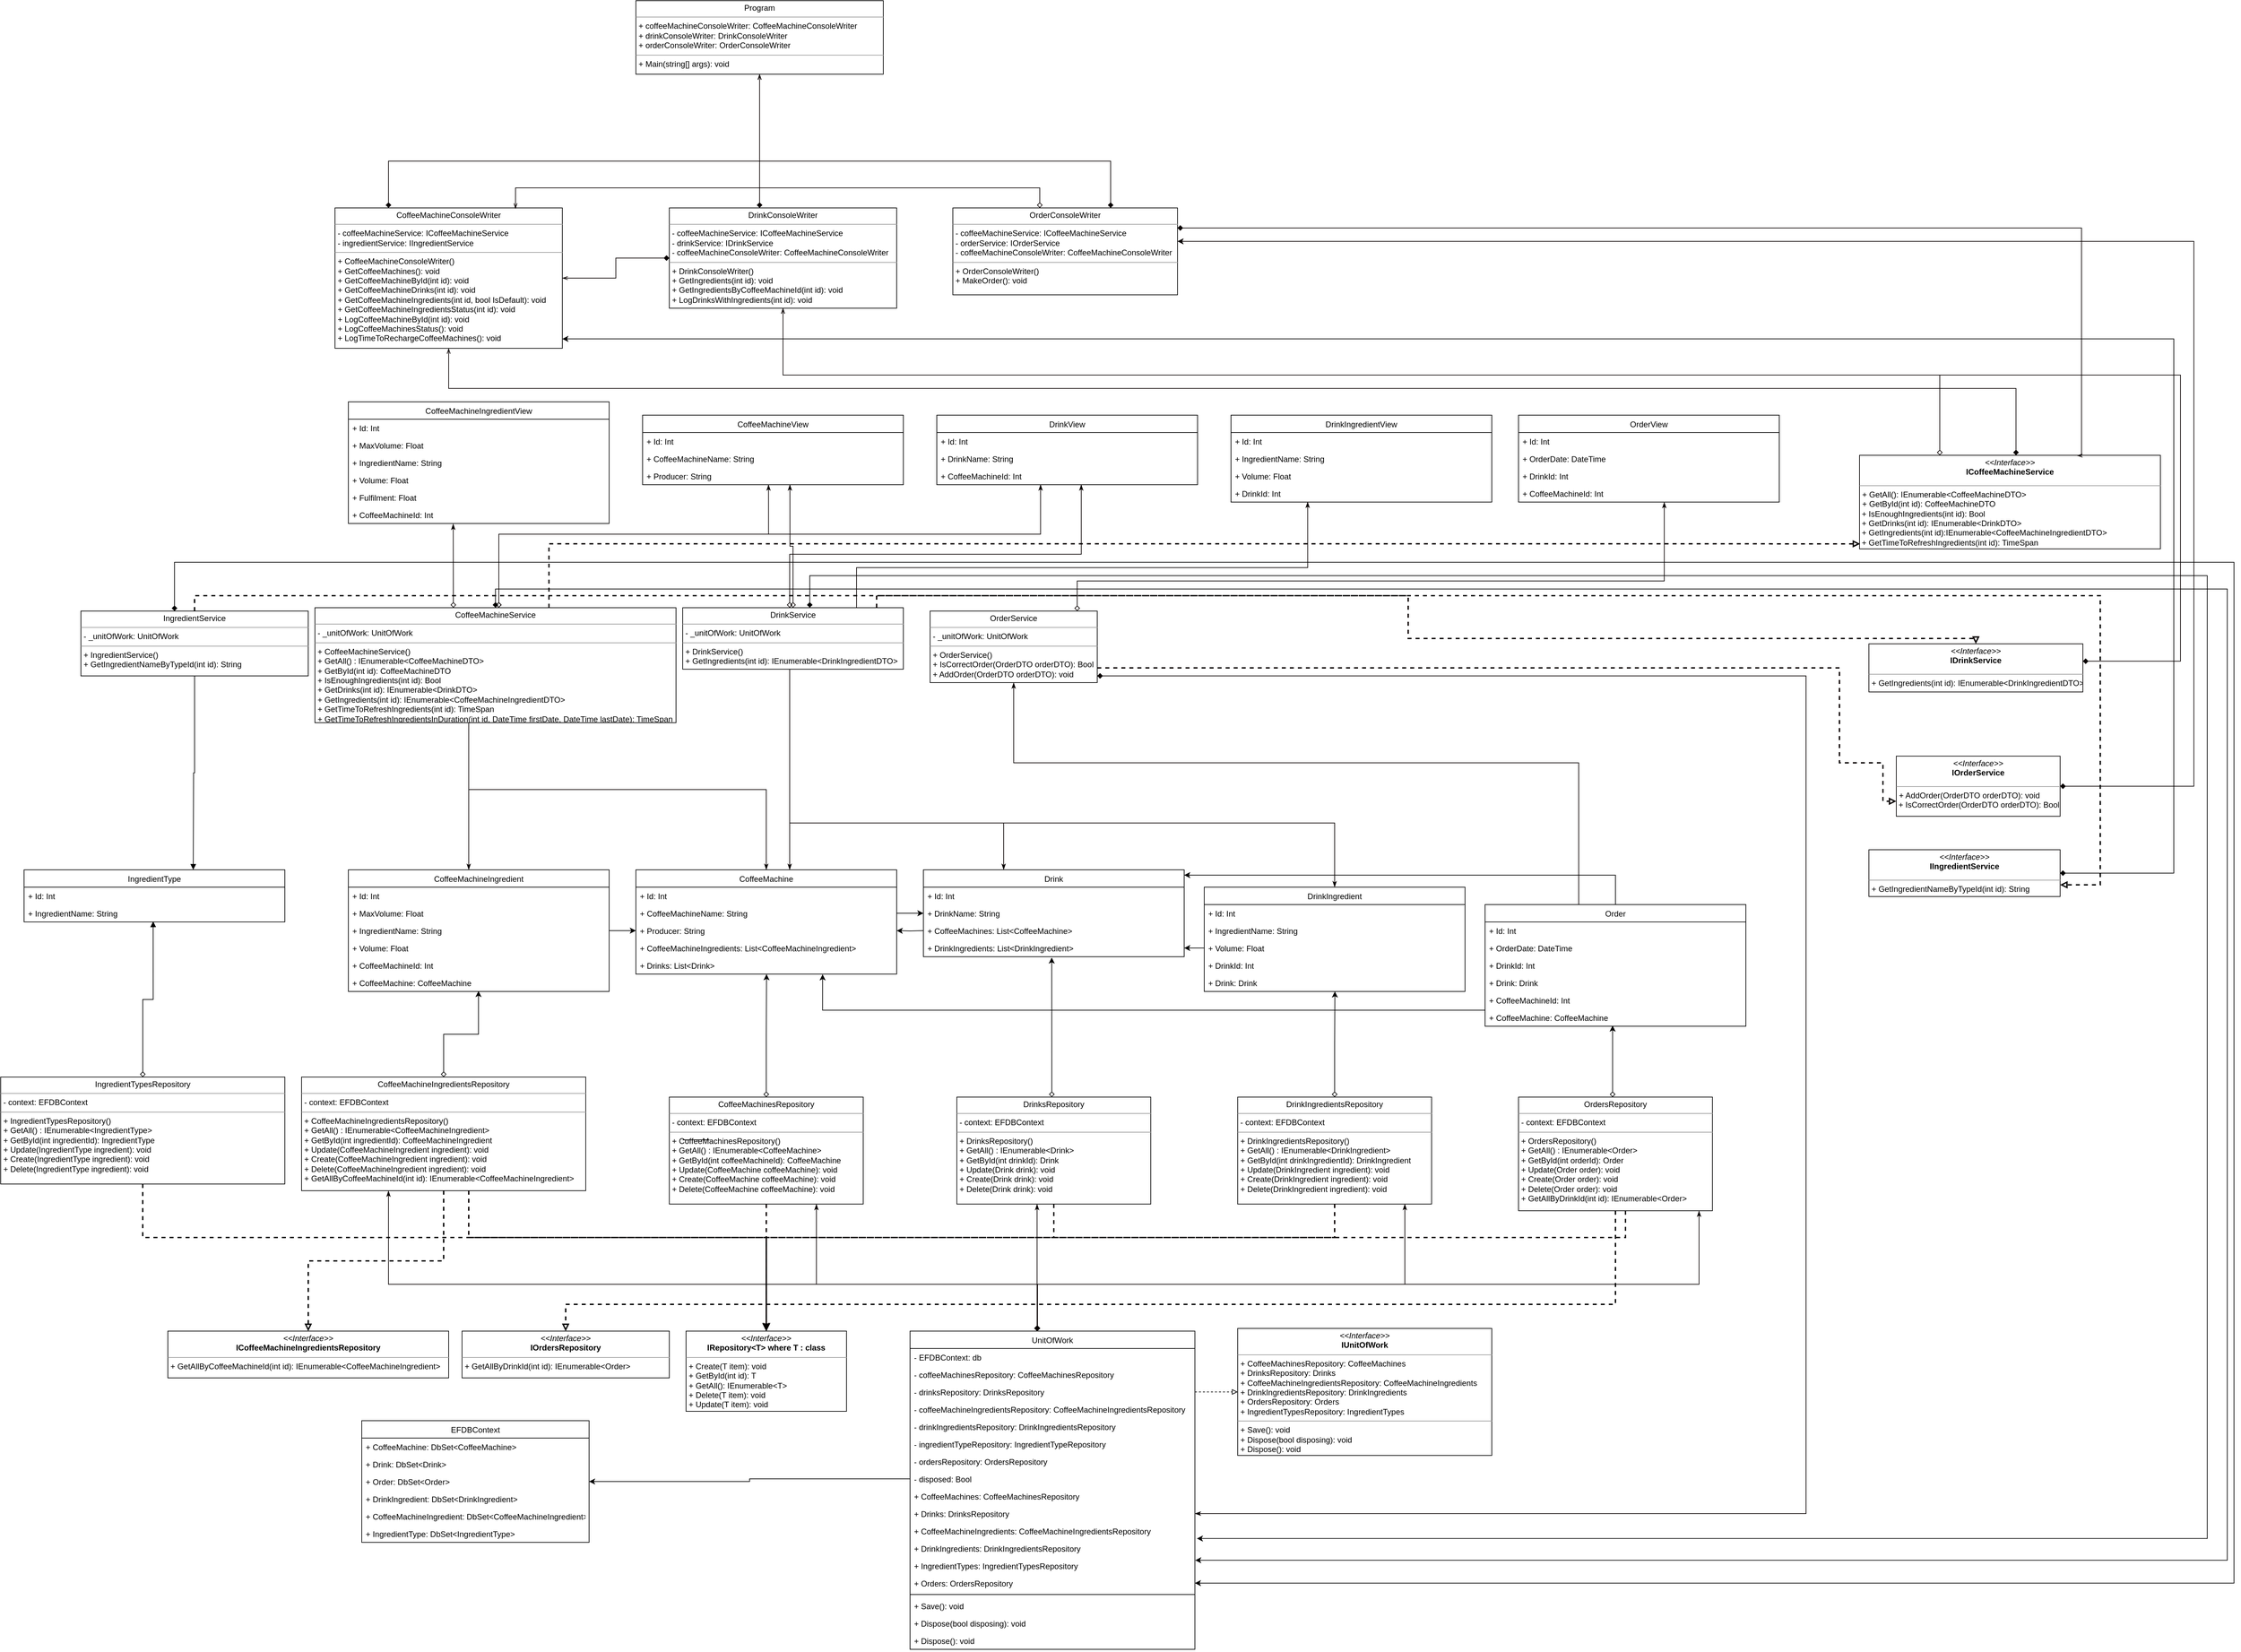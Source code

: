 <mxfile version="14.6.12" type="device"><diagram id="KZtvCCcx1QHwLJnkuLeK" name="Page-1"><mxGraphModel dx="2747" dy="1736" grid="1" gridSize="10" guides="1" tooltips="1" connect="1" arrows="1" fold="1" page="1" pageScale="1" pageWidth="827" pageHeight="1169" math="0" shadow="0"><root><mxCell id="0"/><mxCell id="1" parent="0"/><mxCell id="xM2VMJiX_8rq6E9N-CJC-20" value="EFDBContext" style="swimlane;fontStyle=0;childLayout=stackLayout;horizontal=1;startSize=26;fillColor=none;horizontalStack=0;resizeParent=1;resizeParentMax=0;resizeLast=0;collapsible=1;marginBottom=0;" parent="1" vertex="1"><mxGeometry x="-600" y="1084" width="340" height="182" as="geometry"/></mxCell><mxCell id="xM2VMJiX_8rq6E9N-CJC-21" value="+ CoffeeMachine: DbSet&lt;CoffeeMachine&gt;" style="text;strokeColor=none;fillColor=none;align=left;verticalAlign=top;spacingLeft=4;spacingRight=4;overflow=hidden;rotatable=0;points=[[0,0.5],[1,0.5]];portConstraint=eastwest;" parent="xM2VMJiX_8rq6E9N-CJC-20" vertex="1"><mxGeometry y="26" width="340" height="26" as="geometry"/></mxCell><mxCell id="xM2VMJiX_8rq6E9N-CJC-22" value="+ Drink: DbSet&lt;Drink&gt;" style="text;strokeColor=none;fillColor=none;align=left;verticalAlign=top;spacingLeft=4;spacingRight=4;overflow=hidden;rotatable=0;points=[[0,0.5],[1,0.5]];portConstraint=eastwest;" parent="xM2VMJiX_8rq6E9N-CJC-20" vertex="1"><mxGeometry y="52" width="340" height="26" as="geometry"/></mxCell><mxCell id="xM2VMJiX_8rq6E9N-CJC-23" value="+ Order: DbSet&lt;Order&gt;" style="text;strokeColor=none;fillColor=none;align=left;verticalAlign=top;spacingLeft=4;spacingRight=4;overflow=hidden;rotatable=0;points=[[0,0.5],[1,0.5]];portConstraint=eastwest;" parent="xM2VMJiX_8rq6E9N-CJC-20" vertex="1"><mxGeometry y="78" width="340" height="26" as="geometry"/></mxCell><mxCell id="xM2VMJiX_8rq6E9N-CJC-24" value="+ DrinkIngredient: DbSet&lt;DrinkIngredient&gt;" style="text;strokeColor=none;fillColor=none;align=left;verticalAlign=top;spacingLeft=4;spacingRight=4;overflow=hidden;rotatable=0;points=[[0,0.5],[1,0.5]];portConstraint=eastwest;" parent="xM2VMJiX_8rq6E9N-CJC-20" vertex="1"><mxGeometry y="104" width="340" height="26" as="geometry"/></mxCell><mxCell id="xM2VMJiX_8rq6E9N-CJC-25" value="+ CoffeeMachineIngredient: DbSet&lt;CoffeeMachineIngredient&gt;" style="text;strokeColor=none;fillColor=none;align=left;verticalAlign=top;spacingLeft=4;spacingRight=4;overflow=hidden;rotatable=0;points=[[0,0.5],[1,0.5]];portConstraint=eastwest;" parent="xM2VMJiX_8rq6E9N-CJC-20" vertex="1"><mxGeometry y="130" width="340" height="26" as="geometry"/></mxCell><mxCell id="7Qp8VDlC55tX1oPL_68b-1" value="+ IngredientType: DbSet&lt;IngredientType&gt;" style="text;strokeColor=none;fillColor=none;align=left;verticalAlign=top;spacingLeft=4;spacingRight=4;overflow=hidden;rotatable=0;points=[[0,0.5],[1,0.5]];portConstraint=eastwest;" parent="xM2VMJiX_8rq6E9N-CJC-20" vertex="1"><mxGeometry y="156" width="340" height="26" as="geometry"/></mxCell><mxCell id="jcWzeVAgneUk1Xx-XXln-118" style="edgeStyle=orthogonalEdgeStyle;rounded=0;jumpSize=4;orthogonalLoop=1;jettySize=auto;html=1;startArrow=classicThin;startFill=1;endArrow=none;endFill=0;strokeColor=#080000;strokeWidth=1;" parent="1" source="xM2VMJiX_8rq6E9N-CJC-26" target="jcWzeVAgneUk1Xx-XXln-91" edge="1"><mxGeometry relative="1" as="geometry"><Array as="points"><mxPoint x="5" y="140"/><mxPoint x="-440" y="140"/></Array></mxGeometry></mxCell><mxCell id="jcWzeVAgneUk1Xx-XXln-124" style="edgeStyle=orthogonalEdgeStyle;rounded=0;jumpSize=4;orthogonalLoop=1;jettySize=auto;html=1;startArrow=classicThin;startFill=1;endArrow=none;endFill=0;strokeColor=#080000;strokeWidth=1;" parent="1" source="xM2VMJiX_8rq6E9N-CJC-26" target="jcWzeVAgneUk1Xx-XXln-92" edge="1"><mxGeometry relative="1" as="geometry"><Array as="points"><mxPoint x="40" y="220"/><mxPoint x="40" y="220"/></Array></mxGeometry></mxCell><mxCell id="xM2VMJiX_8rq6E9N-CJC-26" value="CoffeeMachine" style="swimlane;fontStyle=0;childLayout=stackLayout;horizontal=1;startSize=26;fillColor=none;horizontalStack=0;resizeParent=1;resizeParentMax=0;resizeLast=0;collapsible=1;marginBottom=0;" parent="1" vertex="1"><mxGeometry x="-190" y="260" width="390" height="156" as="geometry"/></mxCell><mxCell id="xM2VMJiX_8rq6E9N-CJC-27" value="+ Id: Int" style="text;strokeColor=none;fillColor=none;align=left;verticalAlign=top;spacingLeft=4;spacingRight=4;overflow=hidden;rotatable=0;points=[[0,0.5],[1,0.5]];portConstraint=eastwest;" parent="xM2VMJiX_8rq6E9N-CJC-26" vertex="1"><mxGeometry y="26" width="390" height="26" as="geometry"/></mxCell><mxCell id="xM2VMJiX_8rq6E9N-CJC-28" value="+ CoffeeMachineName: String" style="text;strokeColor=none;fillColor=none;align=left;verticalAlign=top;spacingLeft=4;spacingRight=4;overflow=hidden;rotatable=0;points=[[0,0.5],[1,0.5]];portConstraint=eastwest;" parent="xM2VMJiX_8rq6E9N-CJC-26" vertex="1"><mxGeometry y="52" width="390" height="26" as="geometry"/></mxCell><mxCell id="xM2VMJiX_8rq6E9N-CJC-29" value="+ Producer: String" style="text;strokeColor=none;fillColor=none;align=left;verticalAlign=top;spacingLeft=4;spacingRight=4;overflow=hidden;rotatable=0;points=[[0,0.5],[1,0.5]];portConstraint=eastwest;" parent="xM2VMJiX_8rq6E9N-CJC-26" vertex="1"><mxGeometry y="78" width="390" height="26" as="geometry"/></mxCell><mxCell id="xM2VMJiX_8rq6E9N-CJC-30" value="+ CoffeeMachineIngredients: List&lt;CoffeeMachineIngredient&gt;" style="text;strokeColor=none;fillColor=none;align=left;verticalAlign=top;spacingLeft=4;spacingRight=4;overflow=hidden;rotatable=0;points=[[0,0.5],[1,0.5]];portConstraint=eastwest;" parent="xM2VMJiX_8rq6E9N-CJC-26" vertex="1"><mxGeometry y="104" width="390" height="26" as="geometry"/></mxCell><mxCell id="xM2VMJiX_8rq6E9N-CJC-31" value="+ Drinks: List&lt;Drink&gt;" style="text;strokeColor=none;fillColor=none;align=left;verticalAlign=top;spacingLeft=4;spacingRight=4;overflow=hidden;rotatable=0;points=[[0,0.5],[1,0.5]];portConstraint=eastwest;" parent="xM2VMJiX_8rq6E9N-CJC-26" vertex="1"><mxGeometry y="130" width="390" height="26" as="geometry"/></mxCell><mxCell id="jcWzeVAgneUk1Xx-XXln-123" style="edgeStyle=orthogonalEdgeStyle;rounded=0;jumpSize=4;orthogonalLoop=1;jettySize=auto;html=1;entryX=0.5;entryY=1;entryDx=0;entryDy=0;startArrow=classicThin;startFill=1;endArrow=none;endFill=0;strokeColor=#080000;strokeWidth=1;" parent="1" source="xM2VMJiX_8rq6E9N-CJC-32" target="jcWzeVAgneUk1Xx-XXln-92" edge="1"><mxGeometry relative="1" as="geometry"><Array as="points"><mxPoint x="360" y="190"/><mxPoint x="40" y="190"/></Array></mxGeometry></mxCell><mxCell id="xM2VMJiX_8rq6E9N-CJC-32" value="Drink" style="swimlane;fontStyle=0;childLayout=stackLayout;horizontal=1;startSize=26;fillColor=none;horizontalStack=0;resizeParent=1;resizeParentMax=0;resizeLast=0;collapsible=1;marginBottom=0;" parent="1" vertex="1"><mxGeometry x="240" y="260" width="390" height="130" as="geometry"/></mxCell><mxCell id="xM2VMJiX_8rq6E9N-CJC-33" value="+ Id: Int" style="text;strokeColor=none;fillColor=none;align=left;verticalAlign=top;spacingLeft=4;spacingRight=4;overflow=hidden;rotatable=0;points=[[0,0.5],[1,0.5]];portConstraint=eastwest;" parent="xM2VMJiX_8rq6E9N-CJC-32" vertex="1"><mxGeometry y="26" width="390" height="26" as="geometry"/></mxCell><mxCell id="xM2VMJiX_8rq6E9N-CJC-34" value="+ DrinkName: String" style="text;strokeColor=none;fillColor=none;align=left;verticalAlign=top;spacingLeft=4;spacingRight=4;overflow=hidden;rotatable=0;points=[[0,0.5],[1,0.5]];portConstraint=eastwest;" parent="xM2VMJiX_8rq6E9N-CJC-32" vertex="1"><mxGeometry y="52" width="390" height="26" as="geometry"/></mxCell><mxCell id="xM2VMJiX_8rq6E9N-CJC-38" value="+ CoffeeMachines: List&lt;CoffeeMachine&gt;" style="text;strokeColor=none;fillColor=none;align=left;verticalAlign=top;spacingLeft=4;spacingRight=4;overflow=hidden;rotatable=0;points=[[0,0.5],[1,0.5]];portConstraint=eastwest;" parent="xM2VMJiX_8rq6E9N-CJC-32" vertex="1"><mxGeometry y="78" width="390" height="26" as="geometry"/></mxCell><mxCell id="xM2VMJiX_8rq6E9N-CJC-37" value="+ DrinkIngredients: List&lt;DrinkIngredient&gt;" style="text;strokeColor=none;fillColor=none;align=left;verticalAlign=top;spacingLeft=4;spacingRight=4;overflow=hidden;rotatable=0;points=[[0,0.5],[1,0.5]];portConstraint=eastwest;" parent="xM2VMJiX_8rq6E9N-CJC-32" vertex="1"><mxGeometry y="104" width="390" height="26" as="geometry"/></mxCell><mxCell id="xM2VMJiX_8rq6E9N-CJC-39" value="Order" style="swimlane;fontStyle=0;childLayout=stackLayout;horizontal=1;startSize=26;fillColor=none;horizontalStack=0;resizeParent=1;resizeParentMax=0;resizeLast=0;collapsible=1;marginBottom=0;" parent="1" vertex="1"><mxGeometry x="1080" y="312" width="390" height="182" as="geometry"/></mxCell><mxCell id="xM2VMJiX_8rq6E9N-CJC-40" value="+ Id: Int" style="text;strokeColor=none;fillColor=none;align=left;verticalAlign=top;spacingLeft=4;spacingRight=4;overflow=hidden;rotatable=0;points=[[0,0.5],[1,0.5]];portConstraint=eastwest;" parent="xM2VMJiX_8rq6E9N-CJC-39" vertex="1"><mxGeometry y="26" width="390" height="26" as="geometry"/></mxCell><mxCell id="xM2VMJiX_8rq6E9N-CJC-41" value="+ OrderDate: DateTime" style="text;strokeColor=none;fillColor=none;align=left;verticalAlign=top;spacingLeft=4;spacingRight=4;overflow=hidden;rotatable=0;points=[[0,0.5],[1,0.5]];portConstraint=eastwest;" parent="xM2VMJiX_8rq6E9N-CJC-39" vertex="1"><mxGeometry y="52" width="390" height="26" as="geometry"/></mxCell><mxCell id="xM2VMJiX_8rq6E9N-CJC-42" value="+ DrinkId: Int" style="text;strokeColor=none;fillColor=none;align=left;verticalAlign=top;spacingLeft=4;spacingRight=4;overflow=hidden;rotatable=0;points=[[0,0.5],[1,0.5]];portConstraint=eastwest;" parent="xM2VMJiX_8rq6E9N-CJC-39" vertex="1"><mxGeometry y="78" width="390" height="26" as="geometry"/></mxCell><mxCell id="nRdVRnkQkhUJnmsMwAVf-9" value="+ Drink: Drink" style="text;strokeColor=none;fillColor=none;align=left;verticalAlign=top;spacingLeft=4;spacingRight=4;overflow=hidden;rotatable=0;points=[[0,0.5],[1,0.5]];portConstraint=eastwest;" parent="xM2VMJiX_8rq6E9N-CJC-39" vertex="1"><mxGeometry y="104" width="390" height="26" as="geometry"/></mxCell><mxCell id="nRdVRnkQkhUJnmsMwAVf-8" value="+ CoffeeMachineId: Int" style="text;strokeColor=none;fillColor=none;align=left;verticalAlign=top;spacingLeft=4;spacingRight=4;overflow=hidden;rotatable=0;points=[[0,0.5],[1,0.5]];portConstraint=eastwest;" parent="xM2VMJiX_8rq6E9N-CJC-39" vertex="1"><mxGeometry y="130" width="390" height="26" as="geometry"/></mxCell><mxCell id="xM2VMJiX_8rq6E9N-CJC-43" value="+ CoffeeMachine: CoffeeMachine" style="text;strokeColor=none;fillColor=none;align=left;verticalAlign=top;spacingLeft=4;spacingRight=4;overflow=hidden;rotatable=0;points=[[0,0.5],[1,0.5]];portConstraint=eastwest;" parent="xM2VMJiX_8rq6E9N-CJC-39" vertex="1"><mxGeometry y="156" width="390" height="26" as="geometry"/></mxCell><mxCell id="jcWzeVAgneUk1Xx-XXln-127" style="edgeStyle=orthogonalEdgeStyle;rounded=0;jumpSize=4;orthogonalLoop=1;jettySize=auto;html=1;startArrow=classicThin;startFill=1;endArrow=none;endFill=0;strokeColor=#080000;strokeWidth=1;" parent="1" source="xM2VMJiX_8rq6E9N-CJC-46" target="jcWzeVAgneUk1Xx-XXln-91" edge="1"><mxGeometry relative="1" as="geometry"><Array as="points"><mxPoint x="-440" y="210"/><mxPoint x="-440" y="210"/></Array></mxGeometry></mxCell><mxCell id="xM2VMJiX_8rq6E9N-CJC-46" value="CoffeeMachineIngredient" style="swimlane;fontStyle=0;childLayout=stackLayout;horizontal=1;startSize=26;fillColor=none;horizontalStack=0;resizeParent=1;resizeParentMax=0;resizeLast=0;collapsible=1;marginBottom=0;" parent="1" vertex="1"><mxGeometry x="-620" y="260" width="390" height="182" as="geometry"/></mxCell><mxCell id="xM2VMJiX_8rq6E9N-CJC-47" value="+ Id: Int" style="text;strokeColor=none;fillColor=none;align=left;verticalAlign=top;spacingLeft=4;spacingRight=4;overflow=hidden;rotatable=0;points=[[0,0.5],[1,0.5]];portConstraint=eastwest;" parent="xM2VMJiX_8rq6E9N-CJC-46" vertex="1"><mxGeometry y="26" width="390" height="26" as="geometry"/></mxCell><mxCell id="xM2VMJiX_8rq6E9N-CJC-48" value="+ MaxVolume: Float" style="text;strokeColor=none;fillColor=none;align=left;verticalAlign=top;spacingLeft=4;spacingRight=4;overflow=hidden;rotatable=0;points=[[0,0.5],[1,0.5]];portConstraint=eastwest;" parent="xM2VMJiX_8rq6E9N-CJC-46" vertex="1"><mxGeometry y="52" width="390" height="26" as="geometry"/></mxCell><mxCell id="xM2VMJiX_8rq6E9N-CJC-49" value="+ IngredientName: String" style="text;strokeColor=none;fillColor=none;align=left;verticalAlign=top;spacingLeft=4;spacingRight=4;overflow=hidden;rotatable=0;points=[[0,0.5],[1,0.5]];portConstraint=eastwest;" parent="xM2VMJiX_8rq6E9N-CJC-46" vertex="1"><mxGeometry y="78" width="390" height="26" as="geometry"/></mxCell><mxCell id="xM2VMJiX_8rq6E9N-CJC-53" value="+ Volume: Float" style="text;strokeColor=none;fillColor=none;align=left;verticalAlign=top;spacingLeft=4;spacingRight=4;overflow=hidden;rotatable=0;points=[[0,0.5],[1,0.5]];portConstraint=eastwest;" parent="xM2VMJiX_8rq6E9N-CJC-46" vertex="1"><mxGeometry y="104" width="390" height="26" as="geometry"/></mxCell><mxCell id="xM2VMJiX_8rq6E9N-CJC-50" value="+ CoffeeMachineId: Int" style="text;strokeColor=none;fillColor=none;align=left;verticalAlign=top;spacingLeft=4;spacingRight=4;overflow=hidden;rotatable=0;points=[[0,0.5],[1,0.5]];portConstraint=eastwest;" parent="xM2VMJiX_8rq6E9N-CJC-46" vertex="1"><mxGeometry y="130" width="390" height="26" as="geometry"/></mxCell><mxCell id="xM2VMJiX_8rq6E9N-CJC-51" value="+ CoffeeMachine: CoffeeMachine" style="text;strokeColor=none;fillColor=none;align=left;verticalAlign=top;spacingLeft=4;spacingRight=4;overflow=hidden;rotatable=0;points=[[0,0.5],[1,0.5]];portConstraint=eastwest;" parent="xM2VMJiX_8rq6E9N-CJC-46" vertex="1"><mxGeometry y="156" width="390" height="26" as="geometry"/></mxCell><mxCell id="jcWzeVAgneUk1Xx-XXln-128" style="edgeStyle=orthogonalEdgeStyle;rounded=0;jumpSize=4;orthogonalLoop=1;jettySize=auto;html=1;entryX=0.5;entryY=1;entryDx=0;entryDy=0;startArrow=classicThin;startFill=1;endArrow=none;endFill=0;strokeColor=#080000;strokeWidth=1;" parent="1" source="xM2VMJiX_8rq6E9N-CJC-54" target="jcWzeVAgneUk1Xx-XXln-92" edge="1"><mxGeometry relative="1" as="geometry"><Array as="points"><mxPoint x="855" y="190"/><mxPoint x="40" y="190"/></Array></mxGeometry></mxCell><mxCell id="xM2VMJiX_8rq6E9N-CJC-54" value="DrinkIngredient" style="swimlane;fontStyle=0;childLayout=stackLayout;horizontal=1;startSize=26;fillColor=none;horizontalStack=0;resizeParent=1;resizeParentMax=0;resizeLast=0;collapsible=1;marginBottom=0;" parent="1" vertex="1"><mxGeometry x="660" y="286" width="390" height="156" as="geometry"/></mxCell><mxCell id="xM2VMJiX_8rq6E9N-CJC-55" value="+ Id: Int" style="text;strokeColor=none;fillColor=none;align=left;verticalAlign=top;spacingLeft=4;spacingRight=4;overflow=hidden;rotatable=0;points=[[0,0.5],[1,0.5]];portConstraint=eastwest;" parent="xM2VMJiX_8rq6E9N-CJC-54" vertex="1"><mxGeometry y="26" width="390" height="26" as="geometry"/></mxCell><mxCell id="xM2VMJiX_8rq6E9N-CJC-57" value="+ IngredientName: String" style="text;strokeColor=none;fillColor=none;align=left;verticalAlign=top;spacingLeft=4;spacingRight=4;overflow=hidden;rotatable=0;points=[[0,0.5],[1,0.5]];portConstraint=eastwest;" parent="xM2VMJiX_8rq6E9N-CJC-54" vertex="1"><mxGeometry y="52" width="390" height="26" as="geometry"/></mxCell><mxCell id="xM2VMJiX_8rq6E9N-CJC-58" value="+ Volume: Float" style="text;strokeColor=none;fillColor=none;align=left;verticalAlign=top;spacingLeft=4;spacingRight=4;overflow=hidden;rotatable=0;points=[[0,0.5],[1,0.5]];portConstraint=eastwest;" parent="xM2VMJiX_8rq6E9N-CJC-54" vertex="1"><mxGeometry y="78" width="390" height="26" as="geometry"/></mxCell><mxCell id="xM2VMJiX_8rq6E9N-CJC-59" value="+ DrinkId: Int" style="text;strokeColor=none;fillColor=none;align=left;verticalAlign=top;spacingLeft=4;spacingRight=4;overflow=hidden;rotatable=0;points=[[0,0.5],[1,0.5]];portConstraint=eastwest;" parent="xM2VMJiX_8rq6E9N-CJC-54" vertex="1"><mxGeometry y="104" width="390" height="26" as="geometry"/></mxCell><mxCell id="xM2VMJiX_8rq6E9N-CJC-60" value="+ Drink: Drink" style="text;strokeColor=none;fillColor=none;align=left;verticalAlign=top;spacingLeft=4;spacingRight=4;overflow=hidden;rotatable=0;points=[[0,0.5],[1,0.5]];portConstraint=eastwest;" parent="xM2VMJiX_8rq6E9N-CJC-54" vertex="1"><mxGeometry y="130" width="390" height="26" as="geometry"/></mxCell><mxCell id="xM2VMJiX_8rq6E9N-CJC-61" style="edgeStyle=orthogonalEdgeStyle;rounded=0;orthogonalLoop=1;jettySize=auto;html=1;entryX=1;entryY=0.5;entryDx=0;entryDy=0;startArrow=none;startFill=0;" parent="1" target="xM2VMJiX_8rq6E9N-CJC-29" edge="1"><mxGeometry relative="1" as="geometry"><mxPoint x="240" y="351" as="sourcePoint"/></mxGeometry></mxCell><mxCell id="xM2VMJiX_8rq6E9N-CJC-66" value="UnitOfWork" style="swimlane;fontStyle=0;childLayout=stackLayout;horizontal=1;startSize=26;fillColor=none;horizontalStack=0;resizeParent=1;resizeParentMax=0;resizeLast=0;collapsible=1;marginBottom=0;" parent="1" vertex="1"><mxGeometry x="220" y="950" width="426" height="476" as="geometry"/></mxCell><mxCell id="xM2VMJiX_8rq6E9N-CJC-67" value="- EFDBContext: db" style="text;strokeColor=none;fillColor=none;align=left;verticalAlign=top;spacingLeft=4;spacingRight=4;overflow=hidden;rotatable=0;points=[[0,0.5],[1,0.5]];portConstraint=eastwest;" parent="xM2VMJiX_8rq6E9N-CJC-66" vertex="1"><mxGeometry y="26" width="426" height="26" as="geometry"/></mxCell><mxCell id="xM2VMJiX_8rq6E9N-CJC-68" value="- coffeeMachinesRepository: CoffeeMachinesRepository" style="text;strokeColor=none;fillColor=none;align=left;verticalAlign=top;spacingLeft=4;spacingRight=4;overflow=hidden;rotatable=0;points=[[0,0.5],[1,0.5]];portConstraint=eastwest;" parent="xM2VMJiX_8rq6E9N-CJC-66" vertex="1"><mxGeometry y="52" width="426" height="26" as="geometry"/></mxCell><mxCell id="xM2VMJiX_8rq6E9N-CJC-69" value="- drinksRepository: DrinksRepository " style="text;strokeColor=none;fillColor=none;align=left;verticalAlign=top;spacingLeft=4;spacingRight=4;overflow=hidden;rotatable=0;points=[[0,0.5],[1,0.5]];portConstraint=eastwest;" parent="xM2VMJiX_8rq6E9N-CJC-66" vertex="1"><mxGeometry y="78" width="426" height="26" as="geometry"/></mxCell><mxCell id="xM2VMJiX_8rq6E9N-CJC-70" value="- coffeeMachineIngredientsRepository: CoffeeMachineIngredientsRepository" style="text;strokeColor=none;fillColor=none;align=left;verticalAlign=top;spacingLeft=4;spacingRight=4;overflow=hidden;rotatable=0;points=[[0,0.5],[1,0.5]];portConstraint=eastwest;" parent="xM2VMJiX_8rq6E9N-CJC-66" vertex="1"><mxGeometry y="104" width="426" height="26" as="geometry"/></mxCell><mxCell id="xM2VMJiX_8rq6E9N-CJC-71" value="- drinkIngredientsRepository: DrinkIngredientsRepository" style="text;strokeColor=none;fillColor=none;align=left;verticalAlign=top;spacingLeft=4;spacingRight=4;overflow=hidden;rotatable=0;points=[[0,0.5],[1,0.5]];portConstraint=eastwest;" parent="xM2VMJiX_8rq6E9N-CJC-66" vertex="1"><mxGeometry y="130" width="426" height="26" as="geometry"/></mxCell><mxCell id="7Qp8VDlC55tX1oPL_68b-3" value="- ingredientTypeRepository: IngredientTypeRepository" style="text;strokeColor=none;fillColor=none;align=left;verticalAlign=top;spacingLeft=4;spacingRight=4;overflow=hidden;rotatable=0;points=[[0,0.5],[1,0.5]];portConstraint=eastwest;" parent="xM2VMJiX_8rq6E9N-CJC-66" vertex="1"><mxGeometry y="156" width="426" height="26" as="geometry"/></mxCell><mxCell id="xM2VMJiX_8rq6E9N-CJC-72" value="- ordersRepository: OrdersRepository" style="text;strokeColor=none;fillColor=none;align=left;verticalAlign=top;spacingLeft=4;spacingRight=4;overflow=hidden;rotatable=0;points=[[0,0.5],[1,0.5]];portConstraint=eastwest;" parent="xM2VMJiX_8rq6E9N-CJC-66" vertex="1"><mxGeometry y="182" width="426" height="26" as="geometry"/></mxCell><mxCell id="xM2VMJiX_8rq6E9N-CJC-81" value="- disposed: Bool" style="text;strokeColor=none;fillColor=none;align=left;verticalAlign=top;spacingLeft=4;spacingRight=4;overflow=hidden;rotatable=0;points=[[0,0.5],[1,0.5]];portConstraint=eastwest;" parent="xM2VMJiX_8rq6E9N-CJC-66" vertex="1"><mxGeometry y="208" width="426" height="26" as="geometry"/></mxCell><mxCell id="xM2VMJiX_8rq6E9N-CJC-73" value="+ CoffeeMachines: CoffeeMachinesRepository" style="text;strokeColor=none;fillColor=none;align=left;verticalAlign=top;spacingLeft=4;spacingRight=4;overflow=hidden;rotatable=0;points=[[0,0.5],[1,0.5]];portConstraint=eastwest;" parent="xM2VMJiX_8rq6E9N-CJC-66" vertex="1"><mxGeometry y="234" width="426" height="26" as="geometry"/></mxCell><mxCell id="xM2VMJiX_8rq6E9N-CJC-74" value="+ Drinks: DrinksRepository " style="text;strokeColor=none;fillColor=none;align=left;verticalAlign=top;spacingLeft=4;spacingRight=4;overflow=hidden;rotatable=0;points=[[0,0.5],[1,0.5]];portConstraint=eastwest;" parent="xM2VMJiX_8rq6E9N-CJC-66" vertex="1"><mxGeometry y="260" width="426" height="26" as="geometry"/></mxCell><mxCell id="xM2VMJiX_8rq6E9N-CJC-75" value="+ CoffeeMachineIngredients: CoffeeMachineIngredientsRepository" style="text;strokeColor=none;fillColor=none;align=left;verticalAlign=top;spacingLeft=4;spacingRight=4;overflow=hidden;rotatable=0;points=[[0,0.5],[1,0.5]];portConstraint=eastwest;" parent="xM2VMJiX_8rq6E9N-CJC-66" vertex="1"><mxGeometry y="286" width="426" height="26" as="geometry"/></mxCell><mxCell id="xM2VMJiX_8rq6E9N-CJC-76" value="+ DrinkIngredients: DrinkIngredientsRepository" style="text;strokeColor=none;fillColor=none;align=left;verticalAlign=top;spacingLeft=4;spacingRight=4;overflow=hidden;rotatable=0;points=[[0,0.5],[1,0.5]];portConstraint=eastwest;" parent="xM2VMJiX_8rq6E9N-CJC-66" vertex="1"><mxGeometry y="312" width="426" height="26" as="geometry"/></mxCell><mxCell id="7Qp8VDlC55tX1oPL_68b-4" value="+ IngredientTypes: IngredientTypesRepository" style="text;strokeColor=none;fillColor=none;align=left;verticalAlign=top;spacingLeft=4;spacingRight=4;overflow=hidden;rotatable=0;points=[[0,0.5],[1,0.5]];portConstraint=eastwest;" parent="xM2VMJiX_8rq6E9N-CJC-66" vertex="1"><mxGeometry y="338" width="426" height="26" as="geometry"/></mxCell><mxCell id="xM2VMJiX_8rq6E9N-CJC-77" value="+ Orders: OrdersRepository" style="text;strokeColor=none;fillColor=none;align=left;verticalAlign=top;spacingLeft=4;spacingRight=4;overflow=hidden;rotatable=0;points=[[0,0.5],[1,0.5]];portConstraint=eastwest;" parent="xM2VMJiX_8rq6E9N-CJC-66" vertex="1"><mxGeometry y="364" width="426" height="26" as="geometry"/></mxCell><mxCell id="xM2VMJiX_8rq6E9N-CJC-80" value="" style="line;strokeWidth=1;fillColor=none;align=left;verticalAlign=middle;spacingTop=-1;spacingLeft=3;spacingRight=3;rotatable=0;labelPosition=right;points=[];portConstraint=eastwest;" parent="xM2VMJiX_8rq6E9N-CJC-66" vertex="1"><mxGeometry y="390" width="426" height="8" as="geometry"/></mxCell><mxCell id="xM2VMJiX_8rq6E9N-CJC-78" value="+ Save(): void" style="text;strokeColor=none;fillColor=none;align=left;verticalAlign=top;spacingLeft=4;spacingRight=4;overflow=hidden;rotatable=0;points=[[0,0.5],[1,0.5]];portConstraint=eastwest;" parent="xM2VMJiX_8rq6E9N-CJC-66" vertex="1"><mxGeometry y="398" width="426" height="26" as="geometry"/></mxCell><mxCell id="xM2VMJiX_8rq6E9N-CJC-79" value="+ Dispose(bool disposing): void" style="text;strokeColor=none;fillColor=none;align=left;verticalAlign=top;spacingLeft=4;spacingRight=4;overflow=hidden;rotatable=0;points=[[0,0.5],[1,0.5]];portConstraint=eastwest;" parent="xM2VMJiX_8rq6E9N-CJC-66" vertex="1"><mxGeometry y="424" width="426" height="26" as="geometry"/></mxCell><mxCell id="xM2VMJiX_8rq6E9N-CJC-82" value="+ Dispose(): void" style="text;strokeColor=none;fillColor=none;align=left;verticalAlign=top;spacingLeft=4;spacingRight=4;overflow=hidden;rotatable=0;points=[[0,0.5],[1,0.5]];portConstraint=eastwest;" parent="xM2VMJiX_8rq6E9N-CJC-66" vertex="1"><mxGeometry y="450" width="426" height="26" as="geometry"/></mxCell><mxCell id="xM2VMJiX_8rq6E9N-CJC-83" value="&lt;p style=&quot;margin: 0px ; margin-top: 4px ; text-align: center&quot;&gt;&lt;i&gt;&amp;lt;&amp;lt;Interface&amp;gt;&amp;gt;&lt;/i&gt;&lt;br&gt;&lt;b&gt;IUnitOfWork&lt;/b&gt;&lt;br&gt;&lt;/p&gt;&lt;hr size=&quot;1&quot;&gt;&lt;p style=&quot;margin: 0px ; margin-left: 4px&quot;&gt;+ CoffeeMachinesRepository: CoffeeMachines&lt;br&gt;+ DrinksRepository: Drinks&lt;br&gt;&lt;/p&gt;&lt;p style=&quot;margin: 0px ; margin-left: 4px&quot;&gt;+ CoffeeMachineIngredientsRepository: CoffeeMachineIngredients&lt;br&gt;&lt;/p&gt;&lt;p style=&quot;margin: 0px ; margin-left: 4px&quot;&gt;+ DrinkIngredientsRepository: DrinkIngredients&lt;br&gt;&lt;/p&gt;&lt;p style=&quot;margin: 0px ; margin-left: 4px&quot;&gt;+ OrdersRepository: Orders&lt;br&gt;&lt;/p&gt;&lt;p style=&quot;margin: 0px ; margin-left: 4px&quot;&gt;+&amp;nbsp;IngredientTypesRepository: IngredientTypes&lt;br&gt;&lt;/p&gt;&lt;hr size=&quot;1&quot;&gt;&lt;p style=&quot;margin: 0px ; margin-left: 4px&quot;&gt;+ Save(): void&lt;br&gt;&lt;/p&gt;&lt;p style=&quot;margin: 0px ; margin-left: 4px&quot;&gt;+ Dispose(bool disposing): void&lt;br&gt;&lt;/p&gt;&lt;p style=&quot;margin: 0px ; margin-left: 4px&quot;&gt;+ Dispose(): void&lt;br&gt;&lt;/p&gt;" style="verticalAlign=top;align=left;overflow=fill;fontSize=12;fontFamily=Helvetica;html=1;fillColor=none;" parent="1" vertex="1"><mxGeometry x="710" y="946" width="380" height="190" as="geometry"/></mxCell><mxCell id="xM2VMJiX_8rq6E9N-CJC-84" style="edgeStyle=orthogonalEdgeStyle;rounded=0;orthogonalLoop=1;jettySize=auto;html=1;entryX=0;entryY=0.5;entryDx=0;entryDy=0;startArrow=none;startFill=0;endArrow=block;endFill=0;dashed=1;" parent="1" source="xM2VMJiX_8rq6E9N-CJC-69" target="xM2VMJiX_8rq6E9N-CJC-83" edge="1"><mxGeometry relative="1" as="geometry"/></mxCell><mxCell id="jcWzeVAgneUk1Xx-XXln-54" style="edgeStyle=orthogonalEdgeStyle;rounded=0;orthogonalLoop=1;jettySize=auto;html=1;entryX=0.501;entryY=1.005;entryDx=0;entryDy=0;entryPerimeter=0;startArrow=diamond;startFill=0;" parent="1" source="jcWzeVAgneUk1Xx-XXln-1" target="xM2VMJiX_8rq6E9N-CJC-31" edge="1"><mxGeometry relative="1" as="geometry"/></mxCell><mxCell id="jcWzeVAgneUk1Xx-XXln-79" style="edgeStyle=orthogonalEdgeStyle;rounded=0;jumpSize=4;orthogonalLoop=1;jettySize=auto;html=1;entryX=0.5;entryY=0;entryDx=0;entryDy=0;dashed=1;startArrow=none;startFill=0;endArrow=block;endFill=0;strokeColor=#080000;strokeWidth=2;" parent="1" source="jcWzeVAgneUk1Xx-XXln-1" target="jcWzeVAgneUk1Xx-XXln-14" edge="1"><mxGeometry relative="1" as="geometry"/></mxCell><mxCell id="jcWzeVAgneUk1Xx-XXln-86" style="edgeStyle=orthogonalEdgeStyle;rounded=0;jumpSize=4;orthogonalLoop=1;jettySize=auto;html=1;startArrow=classicThin;startFill=1;endArrow=diamond;endFill=1;strokeColor=#080000;strokeWidth=1;" parent="1" source="jcWzeVAgneUk1Xx-XXln-1" edge="1"><mxGeometry relative="1" as="geometry"><mxPoint x="410.0" y="950" as="targetPoint"/><Array as="points"><mxPoint x="80" y="880"/><mxPoint x="410" y="880"/></Array></mxGeometry></mxCell><mxCell id="jcWzeVAgneUk1Xx-XXln-1" value="&lt;p style=&quot;margin: 0px ; margin-top: 4px ; text-align: center&quot;&gt;CoffeeMachinesRepository&lt;br&gt;&lt;/p&gt;&lt;hr size=&quot;1&quot;&gt;&lt;p style=&quot;margin: 0px ; margin-left: 4px&quot;&gt;- context: EFDBContext&lt;/p&gt;&lt;hr size=&quot;1&quot;&gt;&lt;p style=&quot;margin: 0px ; margin-left: 4px&quot;&gt;+ CoffeeMachinesRepository()&lt;/p&gt;&lt;p style=&quot;margin: 0px ; margin-left: 4px&quot;&gt;+&amp;nbsp;GetAll() :&amp;nbsp;IEnumerable&amp;lt;CoffeeMachine&amp;gt;&lt;/p&gt;&lt;p style=&quot;margin: 0px ; margin-left: 4px&quot;&gt;+ GetById(int coffeeMachineId): CoffeeMachine&lt;/p&gt;&lt;p style=&quot;margin: 0px ; margin-left: 4px&quot;&gt;+ Update(CoffeeMachine coffeeMachine): void&lt;/p&gt;&lt;p style=&quot;margin: 0px ; margin-left: 4px&quot;&gt;+ Create(CoffeeMachine coffeeMachine): void&lt;br&gt;&lt;/p&gt;&lt;p style=&quot;margin: 0px ; margin-left: 4px&quot;&gt;+ Delete(CoffeeMachine coffeeMachine): void&lt;br&gt;&lt;/p&gt;" style="verticalAlign=top;align=left;overflow=fill;fontSize=12;fontFamily=Helvetica;html=1;fillColor=none;" parent="1" vertex="1"><mxGeometry x="-140" y="600" width="290" height="160" as="geometry"/></mxCell><mxCell id="jcWzeVAgneUk1Xx-XXln-53" style="edgeStyle=orthogonalEdgeStyle;rounded=0;orthogonalLoop=1;jettySize=auto;html=1;entryX=0.499;entryY=0.973;entryDx=0;entryDy=0;entryPerimeter=0;startArrow=diamond;startFill=0;" parent="1" source="jcWzeVAgneUk1Xx-XXln-2" target="xM2VMJiX_8rq6E9N-CJC-51" edge="1"><mxGeometry relative="1" as="geometry"/></mxCell><mxCell id="jcWzeVAgneUk1Xx-XXln-78" style="edgeStyle=orthogonalEdgeStyle;rounded=0;jumpSize=4;orthogonalLoop=1;jettySize=auto;html=1;dashed=1;startArrow=none;startFill=0;endArrow=block;endFill=0;strokeColor=#080000;entryX=0.5;entryY=0;entryDx=0;entryDy=0;strokeWidth=2;" parent="1" source="jcWzeVAgneUk1Xx-XXln-2" target="jcWzeVAgneUk1Xx-XXln-14" edge="1"><mxGeometry relative="1" as="geometry"><mxPoint x="-425" y="880" as="targetPoint"/><Array as="points"><mxPoint x="-440" y="810"/><mxPoint x="5" y="810"/></Array></mxGeometry></mxCell><mxCell id="jcWzeVAgneUk1Xx-XXln-88" style="edgeStyle=orthogonalEdgeStyle;rounded=0;jumpSize=4;orthogonalLoop=1;jettySize=auto;html=1;startArrow=classicThin;startFill=1;endArrow=diamond;endFill=1;strokeColor=#080000;strokeWidth=1;" parent="1" source="jcWzeVAgneUk1Xx-XXln-2" edge="1"><mxGeometry relative="1" as="geometry"><mxPoint x="410.667" y="950" as="targetPoint"/><Array as="points"><mxPoint x="-560" y="880"/><mxPoint x="411" y="880"/></Array></mxGeometry></mxCell><mxCell id="s3RYC1_n0yr7zVd9vYVV-3" style="edgeStyle=orthogonalEdgeStyle;rounded=0;orthogonalLoop=1;jettySize=auto;html=1;entryX=0.5;entryY=0;entryDx=0;entryDy=0;dashed=1;strokeWidth=2;endArrow=block;endFill=0;" parent="1" source="jcWzeVAgneUk1Xx-XXln-2" target="s3RYC1_n0yr7zVd9vYVV-2" edge="1"><mxGeometry relative="1" as="geometry"/></mxCell><mxCell id="jcWzeVAgneUk1Xx-XXln-2" value="&lt;p style=&quot;margin: 0px ; margin-top: 4px ; text-align: center&quot;&gt;CoffeeMachineIngredientsRepository&lt;br&gt;&lt;/p&gt;&lt;hr size=&quot;1&quot;&gt;&lt;p style=&quot;margin: 0px ; margin-left: 4px&quot;&gt;- context: EFDBContext&lt;/p&gt;&lt;hr size=&quot;1&quot;&gt;&lt;p style=&quot;margin: 0px ; margin-left: 4px&quot;&gt;+&amp;nbsp;&lt;span style=&quot;text-align: center&quot;&gt;CoffeeMachineIngredientsRepository&lt;/span&gt;()&lt;/p&gt;&lt;p style=&quot;margin: 0px ; margin-left: 4px&quot;&gt;+&amp;nbsp;GetAll() :&amp;nbsp;IEnumerable&amp;lt;CoffeeMachineIngredient&amp;gt;&lt;/p&gt;&lt;p style=&quot;margin: 0px ; margin-left: 4px&quot;&gt;+ GetById(int ingredientId): CoffeeMachineIngredient&lt;/p&gt;&lt;p style=&quot;margin: 0px ; margin-left: 4px&quot;&gt;+ Update(CoffeeMachineIngredient ingredient): void&lt;/p&gt;&lt;p style=&quot;margin: 0px ; margin-left: 4px&quot;&gt;+ Create(CoffeeMachineIngredient ingredient): void&lt;br&gt;&lt;/p&gt;&lt;p style=&quot;margin: 0px ; margin-left: 4px&quot;&gt;+ Delete(CoffeeMachineIngredient ingredient): void&lt;br&gt;&lt;/p&gt;&lt;p style=&quot;margin: 0px ; margin-left: 4px&quot;&gt;+ GetAllByCoffeeMachineId(int id): IEnumerable&amp;lt;CoffeeMachineIngredient&amp;gt;&lt;br&gt;&lt;/p&gt;" style="verticalAlign=top;align=left;overflow=fill;fontSize=12;fontFamily=Helvetica;html=1;fillColor=none;" parent="1" vertex="1"><mxGeometry x="-690" y="570" width="425" height="170" as="geometry"/></mxCell><mxCell id="jcWzeVAgneUk1Xx-XXln-56" style="edgeStyle=orthogonalEdgeStyle;rounded=0;orthogonalLoop=1;jettySize=auto;html=1;entryX=0.492;entryY=1.049;entryDx=0;entryDy=0;entryPerimeter=0;startArrow=diamond;startFill=0;" parent="1" source="jcWzeVAgneUk1Xx-XXln-3" target="xM2VMJiX_8rq6E9N-CJC-37" edge="1"><mxGeometry relative="1" as="geometry"><Array as="points"><mxPoint x="432" y="550"/><mxPoint x="432" y="550"/></Array></mxGeometry></mxCell><mxCell id="jcWzeVAgneUk1Xx-XXln-80" style="edgeStyle=orthogonalEdgeStyle;rounded=0;jumpSize=4;orthogonalLoop=1;jettySize=auto;html=1;dashed=1;startArrow=none;startFill=0;endArrow=block;endFill=0;strokeColor=#080000;strokeWidth=2;entryX=0.5;entryY=0;entryDx=0;entryDy=0;" parent="1" source="jcWzeVAgneUk1Xx-XXln-3" target="jcWzeVAgneUk1Xx-XXln-14" edge="1"><mxGeometry relative="1" as="geometry"><mxPoint x="180" y="890" as="targetPoint"/><Array as="points"><mxPoint x="435" y="810"/><mxPoint x="5" y="810"/></Array></mxGeometry></mxCell><mxCell id="jcWzeVAgneUk1Xx-XXln-83" style="edgeStyle=orthogonalEdgeStyle;rounded=0;jumpSize=4;orthogonalLoop=1;jettySize=auto;html=1;startArrow=classicThin;startFill=1;endArrow=diamond;endFill=1;strokeColor=#080000;strokeWidth=1;" parent="1" source="jcWzeVAgneUk1Xx-XXln-3" edge="1"><mxGeometry relative="1" as="geometry"><mxPoint x="410" y="950" as="targetPoint"/><Array as="points"><mxPoint x="410" y="950"/></Array></mxGeometry></mxCell><mxCell id="jcWzeVAgneUk1Xx-XXln-3" value="&lt;p style=&quot;margin: 0px ; margin-top: 4px ; text-align: center&quot;&gt;DrinksRepository&lt;br&gt;&lt;/p&gt;&lt;hr size=&quot;1&quot;&gt;&lt;p style=&quot;margin: 0px ; margin-left: 4px&quot;&gt;- context: EFDBContext&lt;/p&gt;&lt;hr size=&quot;1&quot;&gt;&lt;p style=&quot;margin: 0px ; margin-left: 4px&quot;&gt;+ DrinksRepository()&lt;/p&gt;&lt;p style=&quot;margin: 0px ; margin-left: 4px&quot;&gt;+&amp;nbsp;GetAll() :&amp;nbsp;IEnumerable&amp;lt;Drink&amp;gt;&lt;/p&gt;&lt;p style=&quot;margin: 0px ; margin-left: 4px&quot;&gt;+ GetById(int drinkId): Drink&lt;/p&gt;&lt;p style=&quot;margin: 0px ; margin-left: 4px&quot;&gt;+ Update(Drink drink): void&lt;/p&gt;&lt;p style=&quot;margin: 0px ; margin-left: 4px&quot;&gt;+ Create(Drink drink): void&lt;br&gt;&lt;/p&gt;&lt;p style=&quot;margin: 0px ; margin-left: 4px&quot;&gt;+ Delete(Drink drink): void&lt;br&gt;&lt;/p&gt;" style="verticalAlign=top;align=left;overflow=fill;fontSize=12;fontFamily=Helvetica;html=1;fillColor=none;" parent="1" vertex="1"><mxGeometry x="290" y="600" width="290" height="160" as="geometry"/></mxCell><mxCell id="jcWzeVAgneUk1Xx-XXln-57" style="edgeStyle=orthogonalEdgeStyle;rounded=0;orthogonalLoop=1;jettySize=auto;html=1;entryX=0.501;entryY=1;entryDx=0;entryDy=0;entryPerimeter=0;startArrow=diamond;startFill=0;" parent="1" source="jcWzeVAgneUk1Xx-XXln-4" target="xM2VMJiX_8rq6E9N-CJC-60" edge="1"><mxGeometry relative="1" as="geometry"/></mxCell><mxCell id="jcWzeVAgneUk1Xx-XXln-81" style="edgeStyle=orthogonalEdgeStyle;rounded=0;jumpSize=4;orthogonalLoop=1;jettySize=auto;html=1;entryX=0.5;entryY=0;entryDx=0;entryDy=0;dashed=1;startArrow=none;startFill=0;endArrow=block;endFill=0;strokeColor=#080000;strokeWidth=2;" parent="1" source="jcWzeVAgneUk1Xx-XXln-4" target="jcWzeVAgneUk1Xx-XXln-14" edge="1"><mxGeometry relative="1" as="geometry"><Array as="points"><mxPoint x="855" y="810"/><mxPoint x="5" y="810"/></Array></mxGeometry></mxCell><mxCell id="jcWzeVAgneUk1Xx-XXln-85" style="edgeStyle=orthogonalEdgeStyle;rounded=0;jumpSize=4;orthogonalLoop=1;jettySize=auto;html=1;startArrow=classicThin;startFill=1;endArrow=diamond;endFill=1;strokeColor=#080000;strokeWidth=1;" parent="1" source="jcWzeVAgneUk1Xx-XXln-4" edge="1"><mxGeometry relative="1" as="geometry"><mxPoint x="410" y="950" as="targetPoint"/><Array as="points"><mxPoint x="960" y="880"/><mxPoint x="410" y="880"/></Array></mxGeometry></mxCell><mxCell id="jcWzeVAgneUk1Xx-XXln-4" value="&lt;p style=&quot;margin: 0px ; margin-top: 4px ; text-align: center&quot;&gt;DrinkIngredientsRepository&lt;br&gt;&lt;/p&gt;&lt;hr size=&quot;1&quot;&gt;&lt;p style=&quot;margin: 0px ; margin-left: 4px&quot;&gt;- context: EFDBContext&lt;/p&gt;&lt;hr size=&quot;1&quot;&gt;&lt;p style=&quot;margin: 0px ; margin-left: 4px&quot;&gt;+ DrinkIngredientsRepository()&lt;/p&gt;&lt;p style=&quot;margin: 0px ; margin-left: 4px&quot;&gt;+&amp;nbsp;GetAll() :&amp;nbsp;IEnumerable&amp;lt;DrinkIngredient&amp;gt;&lt;/p&gt;&lt;p style=&quot;margin: 0px ; margin-left: 4px&quot;&gt;+ GetById(int drinkIngredientId): DrinkIngredient&lt;/p&gt;&lt;p style=&quot;margin: 0px ; margin-left: 4px&quot;&gt;+ Update(DrinkIngredient ingredient): void&lt;/p&gt;&lt;p style=&quot;margin: 0px ; margin-left: 4px&quot;&gt;+ Create(DrinkIngredient ingredient): void&lt;br&gt;&lt;/p&gt;&lt;p style=&quot;margin: 0px ; margin-left: 4px&quot;&gt;+ Delete(DrinkIngredient ingredient): void&lt;br&gt;&lt;/p&gt;" style="verticalAlign=top;align=left;overflow=fill;fontSize=12;fontFamily=Helvetica;html=1;fillColor=none;" parent="1" vertex="1"><mxGeometry x="710" y="600" width="290" height="160" as="geometry"/></mxCell><mxCell id="jcWzeVAgneUk1Xx-XXln-58" style="edgeStyle=orthogonalEdgeStyle;rounded=0;orthogonalLoop=1;jettySize=auto;html=1;entryX=0.489;entryY=0.962;entryDx=0;entryDy=0;entryPerimeter=0;startArrow=diamond;startFill=0;" parent="1" source="jcWzeVAgneUk1Xx-XXln-5" target="xM2VMJiX_8rq6E9N-CJC-43" edge="1"><mxGeometry relative="1" as="geometry"><Array as="points"><mxPoint x="1271" y="521"/></Array></mxGeometry></mxCell><mxCell id="jcWzeVAgneUk1Xx-XXln-89" style="edgeStyle=orthogonalEdgeStyle;rounded=0;jumpSize=4;orthogonalLoop=1;jettySize=auto;html=1;startArrow=classicThin;startFill=1;endArrow=diamond;endFill=1;strokeColor=#080000;strokeWidth=1;" parent="1" source="jcWzeVAgneUk1Xx-XXln-5" edge="1"><mxGeometry relative="1" as="geometry"><mxPoint x="410" y="950" as="targetPoint"/><Array as="points"><mxPoint x="1400" y="880"/><mxPoint x="410" y="880"/></Array></mxGeometry></mxCell><mxCell id="jcWzeVAgneUk1Xx-XXln-90" style="edgeStyle=orthogonalEdgeStyle;rounded=0;jumpSize=4;orthogonalLoop=1;jettySize=auto;html=1;entryX=0.5;entryY=0;entryDx=0;entryDy=0;startArrow=none;startFill=0;endArrow=classicThin;endFill=1;strokeColor=#080000;strokeWidth=2;dashed=1;" parent="1" source="jcWzeVAgneUk1Xx-XXln-5" target="jcWzeVAgneUk1Xx-XXln-14" edge="1"><mxGeometry relative="1" as="geometry"><Array as="points"><mxPoint x="1290" y="810"/><mxPoint x="5" y="810"/></Array></mxGeometry></mxCell><mxCell id="s3RYC1_n0yr7zVd9vYVV-4" style="edgeStyle=orthogonalEdgeStyle;rounded=0;orthogonalLoop=1;jettySize=auto;html=1;dashed=1;strokeWidth=2;endArrow=block;endFill=0;" parent="1" source="jcWzeVAgneUk1Xx-XXln-5" target="s3RYC1_n0yr7zVd9vYVV-1" edge="1"><mxGeometry relative="1" as="geometry"><Array as="points"><mxPoint x="1275" y="910"/><mxPoint x="-295" y="910"/></Array></mxGeometry></mxCell><mxCell id="jcWzeVAgneUk1Xx-XXln-5" value="&lt;p style=&quot;margin: 0px ; margin-top: 4px ; text-align: center&quot;&gt;OrdersRepository&lt;br&gt;&lt;/p&gt;&lt;hr size=&quot;1&quot;&gt;&lt;p style=&quot;margin: 0px ; margin-left: 4px&quot;&gt;- context: EFDBContext&lt;/p&gt;&lt;hr size=&quot;1&quot;&gt;&lt;p style=&quot;margin: 0px ; margin-left: 4px&quot;&gt;+ OrdersRepository()&lt;/p&gt;&lt;p style=&quot;margin: 0px ; margin-left: 4px&quot;&gt;+&amp;nbsp;GetAll() :&amp;nbsp;IEnumerable&amp;lt;Order&amp;gt;&lt;/p&gt;&lt;p style=&quot;margin: 0px ; margin-left: 4px&quot;&gt;+ GetById(int orderId): Order&lt;/p&gt;&lt;p style=&quot;margin: 0px ; margin-left: 4px&quot;&gt;+ Update(Order order): void&lt;/p&gt;&lt;p style=&quot;margin: 0px ; margin-left: 4px&quot;&gt;+ Create(Order order): void&lt;br&gt;&lt;/p&gt;&lt;p style=&quot;margin: 0px ; margin-left: 4px&quot;&gt;+ Delete(Order order): void&lt;br&gt;&lt;/p&gt;&lt;p style=&quot;margin: 0px ; margin-left: 4px&quot;&gt;+ GetAllByDrinkId(int id): IEnumerable&amp;lt;Order&amp;gt;&lt;br&gt;&lt;/p&gt;" style="verticalAlign=top;align=left;overflow=fill;fontSize=12;fontFamily=Helvetica;html=1;fillColor=none;" parent="1" vertex="1"><mxGeometry x="1130" y="600" width="290" height="170" as="geometry"/></mxCell><mxCell id="jcWzeVAgneUk1Xx-XXln-8" style="edgeStyle=orthogonalEdgeStyle;rounded=0;orthogonalLoop=1;jettySize=auto;html=1;entryX=0;entryY=0.5;entryDx=0;entryDy=0;" parent="1" source="xM2VMJiX_8rq6E9N-CJC-49" target="xM2VMJiX_8rq6E9N-CJC-29" edge="1"><mxGeometry relative="1" as="geometry"/></mxCell><mxCell id="jcWzeVAgneUk1Xx-XXln-9" style="edgeStyle=orthogonalEdgeStyle;rounded=0;orthogonalLoop=1;jettySize=auto;html=1;entryX=1;entryY=0.5;entryDx=0;entryDy=0;exitX=0;exitY=0.5;exitDx=0;exitDy=0;" parent="1" source="xM2VMJiX_8rq6E9N-CJC-81" target="xM2VMJiX_8rq6E9N-CJC-23" edge="1"><mxGeometry relative="1" as="geometry"><Array as="points"><mxPoint x="-20" y="1171"/><mxPoint x="-20" y="1175"/></Array></mxGeometry></mxCell><mxCell id="jcWzeVAgneUk1Xx-XXln-12" style="edgeStyle=orthogonalEdgeStyle;rounded=0;orthogonalLoop=1;jettySize=auto;html=1;" parent="1" source="xM2VMJiX_8rq6E9N-CJC-39" target="xM2VMJiX_8rq6E9N-CJC-32" edge="1"><mxGeometry relative="1" as="geometry"><Array as="points"><mxPoint x="1275" y="268"/></Array><mxPoint x="650" y="280" as="targetPoint"/></mxGeometry></mxCell><mxCell id="jcWzeVAgneUk1Xx-XXln-13" style="edgeStyle=orthogonalEdgeStyle;rounded=0;orthogonalLoop=1;jettySize=auto;html=1;entryX=1;entryY=0.5;entryDx=0;entryDy=0;" parent="1" source="xM2VMJiX_8rq6E9N-CJC-58" target="xM2VMJiX_8rq6E9N-CJC-37" edge="1"><mxGeometry relative="1" as="geometry"><mxPoint x="650" y="360" as="targetPoint"/><Array as="points"><mxPoint x="650" y="377"/><mxPoint x="650" y="377"/></Array></mxGeometry></mxCell><mxCell id="jcWzeVAgneUk1Xx-XXln-14" value="&lt;p style=&quot;margin: 4px 0px 0px ; text-align: center&quot;&gt;&lt;i&gt;&amp;lt;&amp;lt;Interface&amp;gt;&amp;gt;&lt;/i&gt;&lt;br&gt;&lt;b&gt;IRepository&amp;lt;T&amp;gt; where T : class&lt;/b&gt;&lt;br&gt;&lt;/p&gt;&lt;hr size=&quot;1&quot;&gt;&lt;p style=&quot;margin: 0px ; margin-left: 4px&quot;&gt;+ Create(T item): void&lt;/p&gt;&lt;p style=&quot;margin: 0px ; margin-left: 4px&quot;&gt;&lt;span&gt;+ GetById(int id): T&lt;/span&gt;&lt;/p&gt;&lt;p style=&quot;margin: 0px ; margin-left: 4px&quot;&gt;+ GetAll(): IEnumerable&amp;lt;T&amp;gt;&lt;/p&gt;&lt;p style=&quot;margin: 0px ; margin-left: 4px&quot;&gt;+ Delete(T item): void&lt;/p&gt;&lt;p style=&quot;margin: 0px ; margin-left: 4px&quot;&gt;+ Update(T item): void&lt;/p&gt;" style="verticalAlign=top;align=left;overflow=fill;fontSize=12;fontFamily=Helvetica;html=1;fillColor=none;" parent="1" vertex="1"><mxGeometry x="-115" y="950" width="240" height="120" as="geometry"/></mxCell><mxCell id="jcWzeVAgneUk1Xx-XXln-16" value="CoffeeMachineView" style="swimlane;fontStyle=0;childLayout=stackLayout;horizontal=1;startSize=26;fillColor=none;horizontalStack=0;resizeParent=1;resizeParentMax=0;resizeLast=0;collapsible=1;marginBottom=0;" parent="1" vertex="1"><mxGeometry x="-180" y="-420" width="390" height="104" as="geometry"/></mxCell><mxCell id="jcWzeVAgneUk1Xx-XXln-17" value="+ Id: Int" style="text;strokeColor=none;fillColor=none;align=left;verticalAlign=top;spacingLeft=4;spacingRight=4;overflow=hidden;rotatable=0;points=[[0,0.5],[1,0.5]];portConstraint=eastwest;" parent="jcWzeVAgneUk1Xx-XXln-16" vertex="1"><mxGeometry y="26" width="390" height="26" as="geometry"/></mxCell><mxCell id="jcWzeVAgneUk1Xx-XXln-18" value="+ CoffeeMachineName: String" style="text;strokeColor=none;fillColor=none;align=left;verticalAlign=top;spacingLeft=4;spacingRight=4;overflow=hidden;rotatable=0;points=[[0,0.5],[1,0.5]];portConstraint=eastwest;" parent="jcWzeVAgneUk1Xx-XXln-16" vertex="1"><mxGeometry y="52" width="390" height="26" as="geometry"/></mxCell><mxCell id="jcWzeVAgneUk1Xx-XXln-19" value="+ Producer: String" style="text;strokeColor=none;fillColor=none;align=left;verticalAlign=top;spacingLeft=4;spacingRight=4;overflow=hidden;rotatable=0;points=[[0,0.5],[1,0.5]];portConstraint=eastwest;" parent="jcWzeVAgneUk1Xx-XXln-16" vertex="1"><mxGeometry y="78" width="390" height="26" as="geometry"/></mxCell><mxCell id="jcWzeVAgneUk1Xx-XXln-22" value="DrinkView" style="swimlane;fontStyle=0;childLayout=stackLayout;horizontal=1;startSize=26;fillColor=none;horizontalStack=0;resizeParent=1;resizeParentMax=0;resizeLast=0;collapsible=1;marginBottom=0;" parent="1" vertex="1"><mxGeometry x="260" y="-420" width="390" height="104" as="geometry"/></mxCell><mxCell id="jcWzeVAgneUk1Xx-XXln-23" value="+ Id: Int" style="text;strokeColor=none;fillColor=none;align=left;verticalAlign=top;spacingLeft=4;spacingRight=4;overflow=hidden;rotatable=0;points=[[0,0.5],[1,0.5]];portConstraint=eastwest;" parent="jcWzeVAgneUk1Xx-XXln-22" vertex="1"><mxGeometry y="26" width="390" height="26" as="geometry"/></mxCell><mxCell id="jcWzeVAgneUk1Xx-XXln-24" value="+ DrinkName: String" style="text;strokeColor=none;fillColor=none;align=left;verticalAlign=top;spacingLeft=4;spacingRight=4;overflow=hidden;rotatable=0;points=[[0,0.5],[1,0.5]];portConstraint=eastwest;" parent="jcWzeVAgneUk1Xx-XXln-22" vertex="1"><mxGeometry y="52" width="390" height="26" as="geometry"/></mxCell><mxCell id="jcWzeVAgneUk1Xx-XXln-26" value="+ CoffeeMachineId: Int" style="text;strokeColor=none;fillColor=none;align=left;verticalAlign=top;spacingLeft=4;spacingRight=4;overflow=hidden;rotatable=0;points=[[0,0.5],[1,0.5]];portConstraint=eastwest;" parent="jcWzeVAgneUk1Xx-XXln-22" vertex="1"><mxGeometry y="78" width="390" height="26" as="geometry"/></mxCell><mxCell id="jcWzeVAgneUk1Xx-XXln-29" value="OrderView" style="swimlane;fontStyle=0;childLayout=stackLayout;horizontal=1;startSize=26;fillColor=none;horizontalStack=0;resizeParent=1;resizeParentMax=0;resizeLast=0;collapsible=1;marginBottom=0;" parent="1" vertex="1"><mxGeometry x="1130" y="-420" width="390" height="130" as="geometry"/></mxCell><mxCell id="jcWzeVAgneUk1Xx-XXln-30" value="+ Id: Int" style="text;strokeColor=none;fillColor=none;align=left;verticalAlign=top;spacingLeft=4;spacingRight=4;overflow=hidden;rotatable=0;points=[[0,0.5],[1,0.5]];portConstraint=eastwest;" parent="jcWzeVAgneUk1Xx-XXln-29" vertex="1"><mxGeometry y="26" width="390" height="26" as="geometry"/></mxCell><mxCell id="jcWzeVAgneUk1Xx-XXln-31" value="+ OrderDate: DateTime" style="text;strokeColor=none;fillColor=none;align=left;verticalAlign=top;spacingLeft=4;spacingRight=4;overflow=hidden;rotatable=0;points=[[0,0.5],[1,0.5]];portConstraint=eastwest;" parent="jcWzeVAgneUk1Xx-XXln-29" vertex="1"><mxGeometry y="52" width="390" height="26" as="geometry"/></mxCell><mxCell id="jcWzeVAgneUk1Xx-XXln-32" value="+ DrinkId: Int" style="text;strokeColor=none;fillColor=none;align=left;verticalAlign=top;spacingLeft=4;spacingRight=4;overflow=hidden;rotatable=0;points=[[0,0.5],[1,0.5]];portConstraint=eastwest;" parent="jcWzeVAgneUk1Xx-XXln-29" vertex="1"><mxGeometry y="78" width="390" height="26" as="geometry"/></mxCell><mxCell id="nRdVRnkQkhUJnmsMwAVf-13" value="+ CoffeeMachineId: Int" style="text;strokeColor=none;fillColor=none;align=left;verticalAlign=top;spacingLeft=4;spacingRight=4;overflow=hidden;rotatable=0;points=[[0,0.5],[1,0.5]];portConstraint=eastwest;" parent="jcWzeVAgneUk1Xx-XXln-29" vertex="1"><mxGeometry y="104" width="390" height="26" as="geometry"/></mxCell><mxCell id="jcWzeVAgneUk1Xx-XXln-34" value="CoffeeMachineIngredientView" style="swimlane;fontStyle=0;childLayout=stackLayout;horizontal=1;startSize=26;fillColor=none;horizontalStack=0;resizeParent=1;resizeParentMax=0;resizeLast=0;collapsible=1;marginBottom=0;" parent="1" vertex="1"><mxGeometry x="-620" y="-440" width="390" height="182" as="geometry"/></mxCell><mxCell id="jcWzeVAgneUk1Xx-XXln-35" value="+ Id: Int" style="text;strokeColor=none;fillColor=none;align=left;verticalAlign=top;spacingLeft=4;spacingRight=4;overflow=hidden;rotatable=0;points=[[0,0.5],[1,0.5]];portConstraint=eastwest;" parent="jcWzeVAgneUk1Xx-XXln-34" vertex="1"><mxGeometry y="26" width="390" height="26" as="geometry"/></mxCell><mxCell id="jcWzeVAgneUk1Xx-XXln-36" value="+ MaxVolume: Float" style="text;strokeColor=none;fillColor=none;align=left;verticalAlign=top;spacingLeft=4;spacingRight=4;overflow=hidden;rotatable=0;points=[[0,0.5],[1,0.5]];portConstraint=eastwest;" parent="jcWzeVAgneUk1Xx-XXln-34" vertex="1"><mxGeometry y="52" width="390" height="26" as="geometry"/></mxCell><mxCell id="jcWzeVAgneUk1Xx-XXln-37" value="+ IngredientName: String" style="text;strokeColor=none;fillColor=none;align=left;verticalAlign=top;spacingLeft=4;spacingRight=4;overflow=hidden;rotatable=0;points=[[0,0.5],[1,0.5]];portConstraint=eastwest;" parent="jcWzeVAgneUk1Xx-XXln-34" vertex="1"><mxGeometry y="78" width="390" height="26" as="geometry"/></mxCell><mxCell id="V_FFf3TCipMKB_H79t15-4" value="+ Volume: Float" style="text;strokeColor=none;fillColor=none;align=left;verticalAlign=top;spacingLeft=4;spacingRight=4;overflow=hidden;rotatable=0;points=[[0,0.5],[1,0.5]];portConstraint=eastwest;" vertex="1" parent="jcWzeVAgneUk1Xx-XXln-34"><mxGeometry y="104" width="390" height="26" as="geometry"/></mxCell><mxCell id="jcWzeVAgneUk1Xx-XXln-38" value="+ Fulfilment: Float" style="text;strokeColor=none;fillColor=none;align=left;verticalAlign=top;spacingLeft=4;spacingRight=4;overflow=hidden;rotatable=0;points=[[0,0.5],[1,0.5]];portConstraint=eastwest;" parent="jcWzeVAgneUk1Xx-XXln-34" vertex="1"><mxGeometry y="130" width="390" height="26" as="geometry"/></mxCell><mxCell id="jcWzeVAgneUk1Xx-XXln-39" value="+ CoffeeMachineId: Int" style="text;strokeColor=none;fillColor=none;align=left;verticalAlign=top;spacingLeft=4;spacingRight=4;overflow=hidden;rotatable=0;points=[[0,0.5],[1,0.5]];portConstraint=eastwest;" parent="jcWzeVAgneUk1Xx-XXln-34" vertex="1"><mxGeometry y="156" width="390" height="26" as="geometry"/></mxCell><mxCell id="jcWzeVAgneUk1Xx-XXln-41" value="DrinkIngredientView" style="swimlane;fontStyle=0;childLayout=stackLayout;horizontal=1;startSize=26;fillColor=none;horizontalStack=0;resizeParent=1;resizeParentMax=0;resizeLast=0;collapsible=1;marginBottom=0;" parent="1" vertex="1"><mxGeometry x="700" y="-420" width="390" height="130" as="geometry"/></mxCell><mxCell id="jcWzeVAgneUk1Xx-XXln-42" value="+ Id: Int" style="text;strokeColor=none;fillColor=none;align=left;verticalAlign=top;spacingLeft=4;spacingRight=4;overflow=hidden;rotatable=0;points=[[0,0.5],[1,0.5]];portConstraint=eastwest;" parent="jcWzeVAgneUk1Xx-XXln-41" vertex="1"><mxGeometry y="26" width="390" height="26" as="geometry"/></mxCell><mxCell id="jcWzeVAgneUk1Xx-XXln-43" value="+ IngredientName: String" style="text;strokeColor=none;fillColor=none;align=left;verticalAlign=top;spacingLeft=4;spacingRight=4;overflow=hidden;rotatable=0;points=[[0,0.5],[1,0.5]];portConstraint=eastwest;" parent="jcWzeVAgneUk1Xx-XXln-41" vertex="1"><mxGeometry y="52" width="390" height="26" as="geometry"/></mxCell><mxCell id="jcWzeVAgneUk1Xx-XXln-44" value="+ Volume: Float" style="text;strokeColor=none;fillColor=none;align=left;verticalAlign=top;spacingLeft=4;spacingRight=4;overflow=hidden;rotatable=0;points=[[0,0.5],[1,0.5]];portConstraint=eastwest;" parent="jcWzeVAgneUk1Xx-XXln-41" vertex="1"><mxGeometry y="78" width="390" height="26" as="geometry"/></mxCell><mxCell id="jcWzeVAgneUk1Xx-XXln-45" value="+ DrinkId: Int" style="text;strokeColor=none;fillColor=none;align=left;verticalAlign=top;spacingLeft=4;spacingRight=4;overflow=hidden;rotatable=0;points=[[0,0.5],[1,0.5]];portConstraint=eastwest;" parent="jcWzeVAgneUk1Xx-XXln-41" vertex="1"><mxGeometry y="104" width="390" height="26" as="geometry"/></mxCell><mxCell id="jcWzeVAgneUk1Xx-XXln-64" value="" style="line;strokeWidth=1;fillColor=none;align=left;verticalAlign=middle;spacingTop=-1;spacingLeft=3;spacingRight=3;rotatable=0;labelPosition=right;points=[];portConstraint=eastwest;" parent="1" vertex="1"><mxGeometry x="-120" y="660" width="40" height="8" as="geometry"/></mxCell><mxCell id="jcWzeVAgneUk1Xx-XXln-108" style="edgeStyle=orthogonalEdgeStyle;rounded=0;jumpSize=4;orthogonalLoop=1;jettySize=auto;html=1;entryX=0.398;entryY=0.991;entryDx=0;entryDy=0;entryPerimeter=0;startArrow=diamond;startFill=0;endArrow=classicThin;endFill=1;strokeColor=#080000;strokeWidth=1;" parent="1" source="jcWzeVAgneUk1Xx-XXln-91" target="jcWzeVAgneUk1Xx-XXln-26" edge="1"><mxGeometry relative="1" as="geometry"><Array as="points"><mxPoint x="-395" y="-242"/><mxPoint x="415" y="-242"/></Array></mxGeometry></mxCell><mxCell id="jcWzeVAgneUk1Xx-XXln-109" style="edgeStyle=orthogonalEdgeStyle;rounded=0;jumpSize=4;orthogonalLoop=1;jettySize=auto;html=1;entryX=0.483;entryY=0.991;entryDx=0;entryDy=0;entryPerimeter=0;startArrow=diamond;startFill=0;endArrow=classicThin;endFill=1;strokeColor=#080000;strokeWidth=1;" parent="1" source="jcWzeVAgneUk1Xx-XXln-91" target="jcWzeVAgneUk1Xx-XXln-19" edge="1"><mxGeometry relative="1" as="geometry"><Array as="points"><mxPoint x="-395" y="-242"/><mxPoint x="8" y="-242"/></Array></mxGeometry></mxCell><mxCell id="jcWzeVAgneUk1Xx-XXln-113" style="edgeStyle=orthogonalEdgeStyle;rounded=0;jumpSize=4;orthogonalLoop=1;jettySize=auto;html=1;entryX=0.402;entryY=1.018;entryDx=0;entryDy=0;entryPerimeter=0;startArrow=diamond;startFill=0;endArrow=classicThin;endFill=1;strokeColor=#080000;strokeWidth=1;" parent="1" source="jcWzeVAgneUk1Xx-XXln-91" target="jcWzeVAgneUk1Xx-XXln-39" edge="1"><mxGeometry relative="1" as="geometry"><Array as="points"><mxPoint x="-463" y="-162"/><mxPoint x="-463" y="-162"/></Array></mxGeometry></mxCell><mxCell id="jcWzeVAgneUk1Xx-XXln-139" style="edgeStyle=orthogonalEdgeStyle;rounded=0;jumpSize=4;orthogonalLoop=1;jettySize=auto;html=1;startArrow=none;startFill=0;endArrow=block;endFill=0;strokeColor=#080000;strokeWidth=2;dashed=1;entryX=0.002;entryY=0.946;entryDx=0;entryDy=0;entryPerimeter=0;" parent="1" source="jcWzeVAgneUk1Xx-XXln-91" target="jcWzeVAgneUk1Xx-XXln-134" edge="1"><mxGeometry relative="1" as="geometry"><mxPoint x="1680" y="-210" as="targetPoint"/><Array as="points"><mxPoint x="-320" y="-228"/></Array></mxGeometry></mxCell><mxCell id="V_FFf3TCipMKB_H79t15-2" style="edgeStyle=orthogonalEdgeStyle;rounded=0;orthogonalLoop=1;jettySize=auto;html=1;entryX=1.001;entryY=0.183;entryDx=0;entryDy=0;entryPerimeter=0;startArrow=diamond;startFill=1;" edge="1" parent="1" source="jcWzeVAgneUk1Xx-XXln-91" target="7Qp8VDlC55tX1oPL_68b-4"><mxGeometry relative="1" as="geometry"><Array as="points"><mxPoint x="-400" y="-160"/><mxPoint x="2190" y="-160"/><mxPoint x="2190" y="1293"/></Array></mxGeometry></mxCell><mxCell id="jcWzeVAgneUk1Xx-XXln-91" value="&lt;p style=&quot;margin: 0px ; margin-top: 4px ; text-align: center&quot;&gt;CoffeeMachineService&lt;br&gt;&lt;/p&gt;&lt;hr size=&quot;1&quot;&gt;&lt;p style=&quot;margin: 0px ; margin-left: 4px&quot;&gt;- _unitOfWork: UnitOfWork&lt;/p&gt;&lt;hr size=&quot;1&quot;&gt;&lt;p style=&quot;margin: 0px ; margin-left: 4px&quot;&gt;+&amp;nbsp;&lt;span style=&quot;text-align: center&quot;&gt;CoffeeMachineService&lt;/span&gt;()&lt;/p&gt;&lt;p style=&quot;margin: 0px ; margin-left: 4px&quot;&gt;+&amp;nbsp;GetAll() :&amp;nbsp;IEnumerable&amp;lt;CoffeeMachineDTO&amp;gt;&lt;/p&gt;&lt;p style=&quot;margin: 0px ; margin-left: 4px&quot;&gt;+ GetById(int id): CoffeeMachineDTO&lt;/p&gt;&lt;p style=&quot;margin: 0px ; margin-left: 4px&quot;&gt;+ IsEnoughIngredients(int id): Bool&lt;/p&gt;&lt;p style=&quot;margin: 0px ; margin-left: 4px&quot;&gt;+ GetDrinks(int id): IEnumerable&amp;lt;DrinkDTO&amp;gt;&lt;/p&gt;&lt;p style=&quot;margin: 0px 0px 0px 4px&quot;&gt;+ GetIngredients(int id): IEnumerable&amp;lt;CoffeeMachineIngredientDTO&amp;gt;&lt;/p&gt;&lt;p style=&quot;margin: 0px 0px 0px 4px&quot;&gt;+&amp;nbsp;GetTimeToRefreshIngredients(int id): TimeSpan&lt;/p&gt;&lt;p style=&quot;margin: 0px 0px 0px 4px&quot;&gt;+ GetTimeToRefreshIngredientsInDuration(int id, DateTime firstDate, DateTime lastDate): TimeSpan&lt;br&gt;&lt;/p&gt;&lt;p style=&quot;margin: 0px 0px 0px 4px&quot;&gt;&lt;br&gt;&lt;/p&gt;&lt;p style=&quot;margin: 0px 0px 0px 4px&quot;&gt;&lt;br&gt;&lt;/p&gt;" style="verticalAlign=top;align=left;overflow=fill;fontSize=12;fontFamily=Helvetica;html=1;fillColor=none;" parent="1" vertex="1"><mxGeometry x="-670" y="-132" width="540" height="172" as="geometry"/></mxCell><mxCell id="jcWzeVAgneUk1Xx-XXln-110" style="edgeStyle=orthogonalEdgeStyle;rounded=0;jumpSize=4;orthogonalLoop=1;jettySize=auto;html=1;entryX=0.554;entryY=0.991;entryDx=0;entryDy=0;entryPerimeter=0;startArrow=diamond;startFill=0;endArrow=classicThin;endFill=1;strokeColor=#080000;strokeWidth=1;" parent="1" source="jcWzeVAgneUk1Xx-XXln-92" target="jcWzeVAgneUk1Xx-XXln-26" edge="1"><mxGeometry relative="1" as="geometry"><Array as="points"><mxPoint x="40" y="-212"/><mxPoint x="476" y="-212"/></Array></mxGeometry></mxCell><mxCell id="jcWzeVAgneUk1Xx-XXln-111" style="edgeStyle=orthogonalEdgeStyle;rounded=0;jumpSize=4;orthogonalLoop=1;jettySize=auto;html=1;entryX=0.565;entryY=0.991;entryDx=0;entryDy=0;entryPerimeter=0;startArrow=diamond;startFill=0;endArrow=classicThin;endFill=1;strokeColor=#080000;strokeWidth=1;" parent="1" source="jcWzeVAgneUk1Xx-XXln-92" target="jcWzeVAgneUk1Xx-XXln-19" edge="1"><mxGeometry relative="1" as="geometry"/></mxCell><mxCell id="jcWzeVAgneUk1Xx-XXln-116" style="edgeStyle=orthogonalEdgeStyle;rounded=0;jumpSize=4;orthogonalLoop=1;jettySize=auto;html=1;entryX=0.294;entryY=0.985;entryDx=0;entryDy=0;entryPerimeter=0;startArrow=none;startFill=0;endArrow=classicThin;endFill=1;strokeColor=#080000;strokeWidth=1;" parent="1" source="jcWzeVAgneUk1Xx-XXln-92" target="jcWzeVAgneUk1Xx-XXln-45" edge="1"><mxGeometry relative="1" as="geometry"><Array as="points"><mxPoint x="140" y="-192"/><mxPoint x="815" y="-192"/></Array></mxGeometry></mxCell><mxCell id="jcWzeVAgneUk1Xx-XXln-140" style="edgeStyle=orthogonalEdgeStyle;rounded=0;jumpSize=4;orthogonalLoop=1;jettySize=auto;html=1;entryX=0.5;entryY=0;entryDx=0;entryDy=0;dashed=1;startArrow=none;startFill=0;endArrow=block;endFill=0;strokeColor=#080000;strokeWidth=2;" parent="1" source="jcWzeVAgneUk1Xx-XXln-92" target="jcWzeVAgneUk1Xx-XXln-135" edge="1"><mxGeometry relative="1" as="geometry"><Array as="points"><mxPoint x="170" y="-150"/><mxPoint x="965" y="-150"/><mxPoint x="965" y="-86"/><mxPoint x="1814" y="-86"/></Array></mxGeometry></mxCell><mxCell id="V_FFf3TCipMKB_H79t15-1" style="edgeStyle=orthogonalEdgeStyle;rounded=0;orthogonalLoop=1;jettySize=auto;html=1;startArrow=diamond;startFill=1;entryX=1.007;entryY=-0.067;entryDx=0;entryDy=0;entryPerimeter=0;" edge="1" parent="1" source="jcWzeVAgneUk1Xx-XXln-92" target="xM2VMJiX_8rq6E9N-CJC-76"><mxGeometry relative="1" as="geometry"><mxPoint x="1440" y="850" as="targetPoint"/><Array as="points"><mxPoint x="70" y="-180"/><mxPoint x="2160" y="-180"/><mxPoint x="2160" y="1260"/></Array></mxGeometry></mxCell><mxCell id="jcWzeVAgneUk1Xx-XXln-92" value="&lt;p style=&quot;margin: 0px ; margin-top: 4px ; text-align: center&quot;&gt;DrinkService&lt;br&gt;&lt;/p&gt;&lt;hr size=&quot;1&quot;&gt;&lt;p style=&quot;margin: 0px ; margin-left: 4px&quot;&gt;- _unitOfWork: UnitOfWork&lt;/p&gt;&lt;hr size=&quot;1&quot;&gt;&lt;p style=&quot;margin: 0px ; margin-left: 4px&quot;&gt;+&amp;nbsp;DrinkService()&lt;/p&gt;&lt;p style=&quot;margin: 0px ; margin-left: 4px&quot;&gt;+ GetIngredients(int id): IEnumerable&amp;lt;DrinkIngredientDTO&amp;gt;&lt;br&gt;&lt;/p&gt;&lt;p style=&quot;margin: 0px 0px 0px 4px&quot;&gt;&lt;br&gt;&lt;/p&gt;" style="verticalAlign=top;align=left;overflow=fill;fontSize=12;fontFamily=Helvetica;html=1;fillColor=none;" parent="1" vertex="1"><mxGeometry x="-120" y="-132" width="330" height="92" as="geometry"/></mxCell><mxCell id="jcWzeVAgneUk1Xx-XXln-112" style="edgeStyle=orthogonalEdgeStyle;rounded=0;jumpSize=4;orthogonalLoop=1;jettySize=auto;html=1;startArrow=diamond;startFill=0;endArrow=classicThin;endFill=1;strokeColor=#080000;strokeWidth=1;" parent="1" source="jcWzeVAgneUk1Xx-XXln-93" edge="1"><mxGeometry relative="1" as="geometry"><Array as="points"><mxPoint x="470" y="-172"/><mxPoint x="1348" y="-172"/></Array><mxPoint x="1348" y="-290" as="targetPoint"/></mxGeometry></mxCell><mxCell id="jcWzeVAgneUk1Xx-XXln-129" style="edgeStyle=orthogonalEdgeStyle;rounded=0;jumpSize=4;orthogonalLoop=1;jettySize=auto;html=1;startArrow=classicThin;startFill=1;endArrow=none;endFill=0;strokeColor=#080000;strokeWidth=1;" parent="1" source="jcWzeVAgneUk1Xx-XXln-93" target="xM2VMJiX_8rq6E9N-CJC-39" edge="1"><mxGeometry relative="1" as="geometry"><Array as="points"><mxPoint x="375" y="100"/><mxPoint x="1220" y="100"/></Array></mxGeometry></mxCell><mxCell id="jcWzeVAgneUk1Xx-XXln-131" style="edgeStyle=orthogonalEdgeStyle;rounded=0;jumpSize=4;orthogonalLoop=1;jettySize=auto;html=1;entryX=1;entryY=0.5;entryDx=0;entryDy=0;startArrow=diamond;startFill=1;endArrow=classicThin;endFill=1;strokeColor=#080000;strokeWidth=1;" parent="1" source="jcWzeVAgneUk1Xx-XXln-93" target="xM2VMJiX_8rq6E9N-CJC-74" edge="1"><mxGeometry relative="1" as="geometry"><Array as="points"><mxPoint x="1560" y="-30"/><mxPoint x="1560" y="1223"/></Array></mxGeometry></mxCell><mxCell id="jcWzeVAgneUk1Xx-XXln-141" style="edgeStyle=orthogonalEdgeStyle;rounded=0;jumpSize=4;orthogonalLoop=1;jettySize=auto;html=1;entryX=0;entryY=0.75;entryDx=0;entryDy=0;dashed=1;startArrow=none;startFill=0;endArrow=block;endFill=0;strokeColor=#080000;strokeWidth=2;" parent="1" source="jcWzeVAgneUk1Xx-XXln-93" target="jcWzeVAgneUk1Xx-XXln-136" edge="1"><mxGeometry relative="1" as="geometry"><Array as="points"><mxPoint x="1610" y="-42"/><mxPoint x="1610" y="100"/><mxPoint x="1675" y="100"/></Array></mxGeometry></mxCell><mxCell id="jcWzeVAgneUk1Xx-XXln-93" value="&lt;p style=&quot;margin: 0px ; margin-top: 4px ; text-align: center&quot;&gt;OrderService&lt;br&gt;&lt;/p&gt;&lt;hr size=&quot;1&quot;&gt;&lt;p style=&quot;margin: 0px ; margin-left: 4px&quot;&gt;- _unitOfWork: UnitOfWork&lt;/p&gt;&lt;hr size=&quot;1&quot;&gt;&lt;p style=&quot;margin: 0px ; margin-left: 4px&quot;&gt;+&amp;nbsp;OrderService()&lt;/p&gt;&lt;p style=&quot;margin: 0px ; margin-left: 4px&quot;&gt;+ IsCorrectOrder(OrderDTO orderDTO): Bool&lt;/p&gt;&lt;p style=&quot;margin: 0px ; margin-left: 4px&quot;&gt;+ AddOrder(OrderDTO orderDTO): void&lt;br&gt;&lt;/p&gt;&lt;p style=&quot;margin: 0px ; margin-left: 4px&quot;&gt;&lt;br&gt;&lt;/p&gt;" style="verticalAlign=top;align=left;overflow=fill;fontSize=12;fontFamily=Helvetica;html=1;fillColor=none;" parent="1" vertex="1"><mxGeometry x="250" y="-127" width="250" height="107" as="geometry"/></mxCell><mxCell id="jcWzeVAgneUk1Xx-XXln-145" style="edgeStyle=orthogonalEdgeStyle;rounded=0;jumpSize=4;orthogonalLoop=1;jettySize=auto;html=1;entryX=0.5;entryY=1;entryDx=0;entryDy=0;startArrow=diamond;startFill=1;endArrow=openThin;endFill=0;strokeColor=#080000;strokeWidth=1;" parent="1" source="jcWzeVAgneUk1Xx-XXln-134" target="jcWzeVAgneUk1Xx-XXln-142" edge="1"><mxGeometry relative="1" as="geometry"><Array as="points"><mxPoint x="1874" y="-460"/><mxPoint x="-470" y="-460"/></Array></mxGeometry></mxCell><mxCell id="jcWzeVAgneUk1Xx-XXln-147" style="edgeStyle=orthogonalEdgeStyle;rounded=0;jumpSize=4;orthogonalLoop=1;jettySize=auto;html=1;entryX=0.5;entryY=1;entryDx=0;entryDy=0;startArrow=diamond;startFill=0;endArrow=openThin;endFill=0;strokeColor=#080000;strokeWidth=1;" parent="1" source="jcWzeVAgneUk1Xx-XXln-134" target="jcWzeVAgneUk1Xx-XXln-143" edge="1"><mxGeometry relative="1" as="geometry"><Array as="points"><mxPoint x="1760" y="-480"/><mxPoint x="30" y="-480"/></Array></mxGeometry></mxCell><mxCell id="jcWzeVAgneUk1Xx-XXln-134" value="&lt;p style=&quot;margin: 4px 0px 0px&quot;&gt;&lt;/p&gt;&lt;div style=&quot;text-align: center&quot;&gt;&lt;i&gt;&amp;lt;&amp;lt;Interface&amp;gt;&amp;gt;&lt;/i&gt;&lt;/div&gt;&lt;b&gt;&lt;div style=&quot;text-align: center&quot;&gt;&lt;b&gt;ICoffeeMachineService&lt;/b&gt;&lt;/div&gt;&lt;/b&gt;&lt;p&gt;&lt;/p&gt;&lt;hr size=&quot;1&quot; style=&quot;text-align: justify&quot;&gt;&lt;p style=&quot;text-align: justify ; margin: 0px 0px 0px 4px&quot;&gt;&lt;span&gt;+ GetAll(): IEnumerable&amp;lt;CoffeeMachineDTO&amp;gt;&lt;/span&gt;&lt;br&gt;&lt;/p&gt;&lt;p style=&quot;text-align: justify ; margin: 0px 0px 0px 4px&quot;&gt;+ GetById(int id): CoffeeMachineDTO&lt;/p&gt;&lt;div style=&quot;text-align: justify&quot;&gt;&amp;nbsp;+&amp;nbsp;IsEnoughIngredients(int id): Bool&lt;/div&gt;&lt;div&gt;&lt;span&gt;&amp;nbsp;+ GetDrinks(int id):&amp;nbsp;&lt;/span&gt;IEnumerable&amp;lt;DrinkDTO&amp;gt;&amp;nbsp;&lt;span&gt;&lt;div&gt;&lt;span&gt;&amp;nbsp;+ GetIngredients(int id):&lt;/span&gt;&lt;span&gt;IEnumerable&amp;lt;CoffeeMachineIngredientDTO&amp;gt;&amp;nbsp;&lt;/span&gt;&lt;/div&gt;&lt;div&gt;&amp;nbsp;+&amp;nbsp;GetTimeToRefreshIngredients(int id): TimeSpan&lt;span&gt;&lt;br&gt;&lt;/span&gt;&lt;/div&gt;&lt;/span&gt;&lt;/div&gt;" style="verticalAlign=top;align=left;overflow=fill;fontSize=12;fontFamily=Helvetica;html=1;strokeColor=#030000;strokeWidth=1;fillColor=none;" parent="1" vertex="1"><mxGeometry x="1640" y="-360" width="450" height="140" as="geometry"/></mxCell><mxCell id="jcWzeVAgneUk1Xx-XXln-146" style="edgeStyle=orthogonalEdgeStyle;rounded=0;jumpSize=4;orthogonalLoop=1;jettySize=auto;html=1;entryX=0.5;entryY=1;entryDx=0;entryDy=0;startArrow=diamond;startFill=1;endArrow=openThin;endFill=0;strokeColor=#080000;strokeWidth=1;" parent="1" source="jcWzeVAgneUk1Xx-XXln-135" target="jcWzeVAgneUk1Xx-XXln-143" edge="1"><mxGeometry relative="1" as="geometry"><Array as="points"><mxPoint x="2120" y="-52"/><mxPoint x="2120" y="-480"/><mxPoint x="30" y="-480"/></Array></mxGeometry></mxCell><mxCell id="jcWzeVAgneUk1Xx-XXln-135" value="&lt;p style=&quot;margin: 4px 0px 0px&quot;&gt;&lt;/p&gt;&lt;div style=&quot;text-align: center&quot;&gt;&lt;i&gt;&amp;lt;&amp;lt;Interface&amp;gt;&amp;gt;&lt;/i&gt;&lt;/div&gt;&lt;div style=&quot;text-align: center&quot;&gt;&lt;b&gt;IDrinkService&lt;/b&gt;&lt;br&gt;&lt;/div&gt;&lt;p&gt;&lt;/p&gt;&lt;hr size=&quot;1&quot; style=&quot;text-align: justify&quot;&gt;&lt;p style=&quot;text-align: justify ; margin: 0px 0px 0px 4px&quot;&gt;&lt;span style=&quot;text-align: left&quot;&gt;+ GetIngredients(int id):&amp;nbsp;&lt;/span&gt;&lt;span style=&quot;text-align: left&quot;&gt;IEnumerable&amp;lt;DrinkIngredientDTO&amp;gt;&amp;nbsp;&lt;/span&gt;&lt;br&gt;&lt;/p&gt;" style="verticalAlign=top;align=left;overflow=fill;fontSize=12;fontFamily=Helvetica;html=1;strokeColor=#030000;strokeWidth=1;fillColor=none;" parent="1" vertex="1"><mxGeometry x="1654" y="-78" width="320" height="72" as="geometry"/></mxCell><mxCell id="jcWzeVAgneUk1Xx-XXln-136" value="&lt;p style=&quot;margin: 4px 0px 0px&quot;&gt;&lt;/p&gt;&lt;div style=&quot;text-align: center&quot;&gt;&lt;i&gt;&amp;lt;&amp;lt;Interface&amp;gt;&amp;gt;&lt;/i&gt;&lt;/div&gt;&lt;div style=&quot;text-align: center&quot;&gt;&lt;b&gt;IOrderService&lt;/b&gt;&lt;br&gt;&lt;/div&gt;&lt;p&gt;&lt;/p&gt;&lt;hr size=&quot;1&quot; style=&quot;text-align: justify&quot;&gt;&lt;p style=&quot;text-align: justify ; margin: 0px 0px 0px 4px&quot;&gt;&lt;span&gt;+ AddOrder(&lt;/span&gt;&lt;span&gt;OrderDTO o&lt;/span&gt;&lt;span&gt;rderDTO): void&lt;/span&gt;&lt;br&gt;&lt;/p&gt;&lt;div&gt;&lt;span style=&quot;text-align: justify&quot;&gt;&amp;nbsp;+ IsCorrectOrder(OrderDTO orderDTO): Bool&lt;/span&gt;&lt;br&gt;&lt;span&gt;&amp;nbsp;&lt;/span&gt;&lt;/div&gt;" style="verticalAlign=top;align=left;overflow=fill;fontSize=12;fontFamily=Helvetica;html=1;strokeColor=#030000;strokeWidth=1;fillColor=none;" parent="1" vertex="1"><mxGeometry x="1695" y="90" width="245" height="90" as="geometry"/></mxCell><mxCell id="jcWzeVAgneUk1Xx-XXln-155" style="edgeStyle=orthogonalEdgeStyle;rounded=0;jumpSize=4;orthogonalLoop=1;jettySize=auto;html=1;entryX=0.5;entryY=1;entryDx=0;entryDy=0;startArrow=diamond;startFill=1;endArrow=openThin;endFill=0;strokeColor=#080000;strokeWidth=1;" parent="1" source="jcWzeVAgneUk1Xx-XXln-142" target="jcWzeVAgneUk1Xx-XXln-152" edge="1"><mxGeometry relative="1" as="geometry"><Array as="points"><mxPoint x="-560" y="-800"/><mxPoint x="-5" y="-800"/></Array></mxGeometry></mxCell><mxCell id="jcWzeVAgneUk1Xx-XXln-142" value="&lt;p style=&quot;margin: 0px ; margin-top: 4px ; text-align: center&quot;&gt;CoffeeMachineConsoleWriter&lt;br&gt;&lt;/p&gt;&lt;hr size=&quot;1&quot;&gt;&lt;p style=&quot;margin: 0px ; margin-left: 4px&quot;&gt;- coffeeMachineService: ICoffeeMachineService&lt;/p&gt;&lt;p style=&quot;margin: 0px ; margin-left: 4px&quot;&gt;- i&lt;span style=&quot;text-align: center&quot;&gt;ngredientService&lt;/span&gt;: IIngredientService&lt;/p&gt;&lt;hr size=&quot;1&quot;&gt;&lt;p style=&quot;margin: 0px 0px 0px 4px&quot;&gt;+ CoffeeMachineConsoleWriter()&lt;/p&gt;&lt;p style=&quot;margin: 0px ; margin-left: 4px&quot;&gt;+&amp;nbsp;GetCoffeeMachines(): void&lt;/p&gt;&lt;p style=&quot;margin: 0px ; margin-left: 4px&quot;&gt;+ GetCoffeeMachineById(int id): void&lt;/p&gt;&lt;p style=&quot;margin: 0px ; margin-left: 4px&quot;&gt;+ GetCoffeeMachineDrinks(int id): void&lt;br&gt;&lt;/p&gt;&lt;p style=&quot;margin: 0px ; margin-left: 4px&quot;&gt;+ GetCoffeeMachineIngredients(int id, bool IsDefault): void&lt;br&gt;&lt;/p&gt;&lt;p style=&quot;margin: 0px ; margin-left: 4px&quot;&gt;+ GetCoffeeMachineIngredientsStatus(int id): void&lt;br&gt;&lt;/p&gt;&lt;p style=&quot;margin: 0px ; margin-left: 4px&quot;&gt;+ LogCoffeeMachineById(int id): void&lt;br&gt;&lt;/p&gt;&lt;p style=&quot;margin: 0px ; margin-left: 4px&quot;&gt;+ LogCoffeeMachinesStatus(): void&lt;br&gt;&lt;/p&gt;&lt;p style=&quot;margin: 0px ; margin-left: 4px&quot;&gt;+ LogTimeToRechargeCoffeeMachines(): void&lt;br&gt;&lt;/p&gt;" style="verticalAlign=top;align=left;overflow=fill;fontSize=12;fontFamily=Helvetica;html=1;fillColor=none;" parent="1" vertex="1"><mxGeometry x="-640" y="-730" width="340" height="210" as="geometry"/></mxCell><mxCell id="jcWzeVAgneUk1Xx-XXln-148" style="edgeStyle=orthogonalEdgeStyle;rounded=0;jumpSize=4;orthogonalLoop=1;jettySize=auto;html=1;startArrow=diamond;startFill=1;endArrow=openThin;endFill=0;strokeColor=#080000;strokeWidth=1;" parent="1" source="jcWzeVAgneUk1Xx-XXln-143" target="jcWzeVAgneUk1Xx-XXln-142" edge="1"><mxGeometry relative="1" as="geometry"/></mxCell><mxCell id="jcWzeVAgneUk1Xx-XXln-154" style="edgeStyle=orthogonalEdgeStyle;rounded=0;jumpSize=4;orthogonalLoop=1;jettySize=auto;html=1;entryX=0.5;entryY=1;entryDx=0;entryDy=0;startArrow=diamond;startFill=1;endArrow=openThin;endFill=0;strokeColor=#080000;strokeWidth=1;" parent="1" source="jcWzeVAgneUk1Xx-XXln-143" target="jcWzeVAgneUk1Xx-XXln-152" edge="1"><mxGeometry relative="1" as="geometry"><Array as="points"><mxPoint x="-5" y="-790"/><mxPoint x="-5" y="-790"/></Array></mxGeometry></mxCell><mxCell id="jcWzeVAgneUk1Xx-XXln-143" value="&lt;p style=&quot;margin: 0px ; margin-top: 4px ; text-align: center&quot;&gt;DrinkConsoleWriter&lt;br&gt;&lt;/p&gt;&lt;hr size=&quot;1&quot;&gt;&lt;p style=&quot;margin: 0px ; margin-left: 4px&quot;&gt;- coffeeMachineService: ICoffeeMachineService&lt;/p&gt;&lt;p style=&quot;margin: 0px ; margin-left: 4px&quot;&gt;- drinkService: IDrinkService&lt;br&gt;&lt;/p&gt;&lt;p style=&quot;margin: 0px ; margin-left: 4px&quot;&gt;- coffeeMachineConsoleWriter: CoffeeMachineConsoleWriter&lt;br&gt;&lt;/p&gt;&lt;hr size=&quot;1&quot;&gt;&lt;p style=&quot;margin: 0px 0px 0px 4px&quot;&gt;+ DrinkConsoleWriter()&lt;/p&gt;&lt;p style=&quot;margin: 0px ; margin-left: 4px&quot;&gt;+&amp;nbsp;GetIngredients(int id): void&lt;/p&gt;&lt;p style=&quot;margin: 0px ; margin-left: 4px&quot;&gt;+ GetIngredientsByCoffeeMachineId(int id): void&lt;/p&gt;&lt;p style=&quot;margin: 0px ; margin-left: 4px&quot;&gt;+ LogDrinksWithIngredients(int id): void&lt;br&gt;&lt;/p&gt;" style="verticalAlign=top;align=left;overflow=fill;fontSize=12;fontFamily=Helvetica;html=1;fillColor=none;" parent="1" vertex="1"><mxGeometry x="-140" y="-730" width="340" height="150" as="geometry"/></mxCell><mxCell id="jcWzeVAgneUk1Xx-XXln-149" style="edgeStyle=orthogonalEdgeStyle;rounded=0;jumpSize=4;orthogonalLoop=1;jettySize=auto;html=1;entryX=0.794;entryY=0.006;entryDx=0;entryDy=0;entryPerimeter=0;startArrow=diamond;startFill=0;endArrow=openThin;endFill=0;strokeColor=#080000;strokeWidth=1;" parent="1" source="jcWzeVAgneUk1Xx-XXln-144" target="jcWzeVAgneUk1Xx-XXln-142" edge="1"><mxGeometry relative="1" as="geometry"><Array as="points"><mxPoint x="414" y="-760"/><mxPoint x="-370" y="-760"/></Array></mxGeometry></mxCell><mxCell id="jcWzeVAgneUk1Xx-XXln-150" style="edgeStyle=orthogonalEdgeStyle;rounded=0;jumpSize=4;orthogonalLoop=1;jettySize=auto;html=1;entryX=1;entryY=0.5;entryDx=0;entryDy=0;startArrow=classic;startFill=1;endArrow=diamond;endFill=1;strokeColor=#080000;strokeWidth=1;" parent="1" source="jcWzeVAgneUk1Xx-XXln-144" target="jcWzeVAgneUk1Xx-XXln-136" edge="1"><mxGeometry relative="1" as="geometry"><Array as="points"><mxPoint x="2140" y="-680"/><mxPoint x="2140" y="135"/></Array></mxGeometry></mxCell><mxCell id="jcWzeVAgneUk1Xx-XXln-151" style="edgeStyle=orthogonalEdgeStyle;rounded=0;jumpSize=4;orthogonalLoop=1;jettySize=auto;html=1;entryX=0.723;entryY=0.003;entryDx=0;entryDy=0;entryPerimeter=0;startArrow=diamond;startFill=1;endArrow=openThin;endFill=0;strokeColor=#080000;strokeWidth=1;" parent="1" source="jcWzeVAgneUk1Xx-XXln-144" target="jcWzeVAgneUk1Xx-XXln-134" edge="1"><mxGeometry relative="1" as="geometry"><Array as="points"><mxPoint x="1972" y="-700"/></Array></mxGeometry></mxCell><mxCell id="jcWzeVAgneUk1Xx-XXln-153" style="edgeStyle=orthogonalEdgeStyle;rounded=0;jumpSize=4;orthogonalLoop=1;jettySize=auto;html=1;entryX=0.5;entryY=1;entryDx=0;entryDy=0;startArrow=diamond;startFill=1;endArrow=openThin;endFill=0;strokeColor=#080000;strokeWidth=1;" parent="1" source="jcWzeVAgneUk1Xx-XXln-144" target="jcWzeVAgneUk1Xx-XXln-152" edge="1"><mxGeometry relative="1" as="geometry"><Array as="points"><mxPoint x="520" y="-800"/><mxPoint x="-5" y="-800"/></Array></mxGeometry></mxCell><mxCell id="jcWzeVAgneUk1Xx-XXln-144" value="&lt;p style=&quot;margin: 0px ; margin-top: 4px ; text-align: center&quot;&gt;OrderConsoleWriter&lt;br&gt;&lt;/p&gt;&lt;hr size=&quot;1&quot;&gt;&lt;p style=&quot;margin: 0px ; margin-left: 4px&quot;&gt;- coffeeMachineService: ICoffeeMachineService&lt;/p&gt;&lt;p style=&quot;margin: 0px ; margin-left: 4px&quot;&gt;- orderService: IOrderService&lt;br&gt;&lt;/p&gt;&lt;p style=&quot;margin: 0px ; margin-left: 4px&quot;&gt;- coffeeMachineConsoleWriter: CoffeeMachineConsoleWriter&lt;br&gt;&lt;/p&gt;&lt;hr size=&quot;1&quot;&gt;&lt;p style=&quot;margin: 0px 0px 0px 4px&quot;&gt;+ OrderConsoleWriter()&lt;/p&gt;&lt;p style=&quot;margin: 0px ; margin-left: 4px&quot;&gt;+&amp;nbsp;MakeOrder(): void&lt;/p&gt;" style="verticalAlign=top;align=left;overflow=fill;fontSize=12;fontFamily=Helvetica;html=1;fillColor=none;" parent="1" vertex="1"><mxGeometry x="284" y="-730" width="336" height="130" as="geometry"/></mxCell><mxCell id="jcWzeVAgneUk1Xx-XXln-152" value="&lt;p style=&quot;margin: 0px ; margin-top: 4px ; text-align: center&quot;&gt;Program&lt;br&gt;&lt;/p&gt;&lt;hr size=&quot;1&quot;&gt;&lt;p style=&quot;margin: 0px ; margin-left: 4px&quot;&gt;+ coffeeMachineConsoleWriter: CoffeeMachineConsoleWriter&lt;/p&gt;&lt;p style=&quot;margin: 0px ; margin-left: 4px&quot;&gt;+ drinkConsoleWriter: DrinkConsoleWriter&lt;br&gt;&lt;/p&gt;&lt;p style=&quot;margin: 0px ; margin-left: 4px&quot;&gt;+ orderConsoleWriter: OrderConsoleWriter&lt;br&gt;&lt;/p&gt;&lt;hr size=&quot;1&quot;&gt;&lt;p style=&quot;margin: 0px 0px 0px 4px&quot;&gt;+ Main(string[] args): void&lt;/p&gt;" style="verticalAlign=top;align=left;overflow=fill;fontSize=12;fontFamily=Helvetica;html=1;fillColor=none;" parent="1" vertex="1"><mxGeometry x="-190" y="-1040" width="370" height="110" as="geometry"/></mxCell><mxCell id="nRdVRnkQkhUJnmsMwAVf-11" style="edgeStyle=orthogonalEdgeStyle;rounded=0;orthogonalLoop=1;jettySize=auto;html=1;entryX=0;entryY=0.5;entryDx=0;entryDy=0;" parent="1" source="xM2VMJiX_8rq6E9N-CJC-28" target="xM2VMJiX_8rq6E9N-CJC-34" edge="1"><mxGeometry relative="1" as="geometry"/></mxCell><mxCell id="nRdVRnkQkhUJnmsMwAVf-12" style="edgeStyle=orthogonalEdgeStyle;rounded=0;orthogonalLoop=1;jettySize=auto;html=1;entryX=0.716;entryY=1.015;entryDx=0;entryDy=0;entryPerimeter=0;" parent="1" source="nRdVRnkQkhUJnmsMwAVf-8" target="xM2VMJiX_8rq6E9N-CJC-31" edge="1"><mxGeometry relative="1" as="geometry"><Array as="points"><mxPoint x="1080" y="470"/><mxPoint x="89" y="470"/></Array></mxGeometry></mxCell><mxCell id="s3RYC1_n0yr7zVd9vYVV-1" value="&lt;p style=&quot;margin: 4px 0px 0px ; text-align: center&quot;&gt;&lt;i&gt;&amp;lt;&amp;lt;Interface&amp;gt;&amp;gt;&lt;/i&gt;&lt;br&gt;&lt;b&gt;IOrdersRepository&lt;/b&gt;&lt;br&gt;&lt;/p&gt;&lt;hr size=&quot;1&quot;&gt;&lt;p style=&quot;margin: 0px ; margin-left: 4px&quot;&gt;&lt;span&gt;+ GetAllByDrinkId(int id): IEnumerable&amp;lt;Order&amp;gt;&lt;/span&gt;&lt;/p&gt;" style="verticalAlign=top;align=left;overflow=fill;fontSize=12;fontFamily=Helvetica;html=1;fillColor=none;" parent="1" vertex="1"><mxGeometry x="-450" y="950" width="310" height="70" as="geometry"/></mxCell><mxCell id="s3RYC1_n0yr7zVd9vYVV-2" value="&lt;p style=&quot;margin: 4px 0px 0px ; text-align: center&quot;&gt;&lt;i&gt;&amp;lt;&amp;lt;Interface&amp;gt;&amp;gt;&lt;/i&gt;&lt;br&gt;&lt;b&gt;ICoffeeMachineIngredientsRepository&lt;/b&gt;&lt;br&gt;&lt;/p&gt;&lt;hr size=&quot;1&quot;&gt;&lt;p style=&quot;margin: 0px ; margin-left: 4px&quot;&gt;&lt;span&gt;+ GetAllByCoffeeMachineId(int id): IEnumerable&amp;lt;CoffeeMachineIngredient&amp;gt;&lt;/span&gt;&lt;/p&gt;" style="verticalAlign=top;align=left;overflow=fill;fontSize=12;fontFamily=Helvetica;html=1;fillColor=none;" parent="1" vertex="1"><mxGeometry x="-890" y="950" width="420" height="70" as="geometry"/></mxCell><mxCell id="s3RYC1_n0yr7zVd9vYVV-7" style="edgeStyle=orthogonalEdgeStyle;rounded=0;orthogonalLoop=1;jettySize=auto;html=1;entryX=1;entryY=0.75;entryDx=0;entryDy=0;dashed=1;endArrow=block;endFill=0;strokeWidth=2;" parent="1" source="s3RYC1_n0yr7zVd9vYVV-5" target="s3RYC1_n0yr7zVd9vYVV-6" edge="1"><mxGeometry relative="1" as="geometry"><Array as="points"><mxPoint x="-850" y="-150"/><mxPoint x="2000" y="-150"/><mxPoint x="2000" y="282"/></Array></mxGeometry></mxCell><mxCell id="7Qp8VDlC55tX1oPL_68b-15" style="edgeStyle=orthogonalEdgeStyle;rounded=0;orthogonalLoop=1;jettySize=auto;html=1;fontColor=none;startArrow=none;startFill=0;endArrow=block;endFill=1;strokeWidth=1;" parent="1" source="s3RYC1_n0yr7zVd9vYVV-5" edge="1"><mxGeometry relative="1" as="geometry"><mxPoint x="-852" y="260" as="targetPoint"/></mxGeometry></mxCell><mxCell id="V_FFf3TCipMKB_H79t15-3" style="edgeStyle=orthogonalEdgeStyle;rounded=0;orthogonalLoop=1;jettySize=auto;html=1;entryX=1;entryY=0.5;entryDx=0;entryDy=0;startArrow=diamond;startFill=1;" edge="1" parent="1" source="s3RYC1_n0yr7zVd9vYVV-5" target="xM2VMJiX_8rq6E9N-CJC-77"><mxGeometry relative="1" as="geometry"><Array as="points"><mxPoint x="-880" y="-200"/><mxPoint x="2200" y="-200"/><mxPoint x="2200" y="1327"/></Array></mxGeometry></mxCell><mxCell id="s3RYC1_n0yr7zVd9vYVV-5" value="&lt;p style=&quot;margin: 0px ; margin-top: 4px ; text-align: center&quot;&gt;IngredientService&lt;br&gt;&lt;/p&gt;&lt;hr size=&quot;1&quot;&gt;&lt;p style=&quot;margin: 0px ; margin-left: 4px&quot;&gt;- _unitOfWork: UnitOfWork&lt;/p&gt;&lt;hr size=&quot;1&quot;&gt;&lt;p style=&quot;margin: 0px ; margin-left: 4px&quot;&gt;+&amp;nbsp;&lt;span style=&quot;text-align: center&quot;&gt;IngredientService()&lt;/span&gt;&lt;br&gt;&lt;/p&gt;&lt;p style=&quot;margin: 0px ; margin-left: 4px&quot;&gt;+ GetIngredientNameByTypeId(int id): String&lt;br&gt;&lt;/p&gt;&lt;p style=&quot;margin: 0px ; margin-left: 4px&quot;&gt;&lt;br&gt;&lt;/p&gt;" style="verticalAlign=top;align=left;overflow=fill;fontSize=12;fontFamily=Helvetica;html=1;fillColor=none;" parent="1" vertex="1"><mxGeometry x="-1020" y="-127" width="340" height="97" as="geometry"/></mxCell><mxCell id="s3RYC1_n0yr7zVd9vYVV-8" style="edgeStyle=orthogonalEdgeStyle;rounded=0;orthogonalLoop=1;jettySize=auto;html=1;entryX=1;entryY=0.933;entryDx=0;entryDy=0;entryPerimeter=0;endArrow=classic;endFill=1;strokeWidth=1;startArrow=diamond;startFill=1;" parent="1" source="s3RYC1_n0yr7zVd9vYVV-6" target="jcWzeVAgneUk1Xx-XXln-142" edge="1"><mxGeometry relative="1" as="geometry"><Array as="points"><mxPoint x="2110" y="265"/><mxPoint x="2110" y="-534"/></Array></mxGeometry></mxCell><mxCell id="s3RYC1_n0yr7zVd9vYVV-6" value="&lt;p style=&quot;margin: 4px 0px 0px&quot;&gt;&lt;/p&gt;&lt;div style=&quot;text-align: center&quot;&gt;&lt;i&gt;&amp;lt;&amp;lt;Interface&amp;gt;&amp;gt;&lt;/i&gt;&lt;/div&gt;&lt;div style=&quot;text-align: center&quot;&gt;&lt;b&gt;IIngredientService&lt;/b&gt;&lt;br&gt;&lt;/div&gt;&lt;p&gt;&lt;/p&gt;&lt;hr size=&quot;1&quot; style=&quot;text-align: justify&quot;&gt;&lt;p style=&quot;text-align: justify ; margin: 0px 0px 0px 4px&quot;&gt;&lt;span style=&quot;text-align: left&quot;&gt;+ GetIngredientNameByTypeId(int id): String&lt;/span&gt;&lt;br&gt;&lt;/p&gt;&lt;div&gt;&lt;br&gt;&lt;span&gt;&amp;nbsp;&lt;/span&gt;&lt;/div&gt;" style="verticalAlign=top;align=left;overflow=fill;fontSize=12;fontFamily=Helvetica;html=1;strokeColor=#030000;strokeWidth=1;fillColor=none;" parent="1" vertex="1"><mxGeometry x="1654" y="230" width="286" height="70" as="geometry"/></mxCell><mxCell id="7Qp8VDlC55tX1oPL_68b-6" style="edgeStyle=orthogonalEdgeStyle;rounded=0;orthogonalLoop=1;jettySize=auto;html=1;entryX=0.5;entryY=0;entryDx=0;entryDy=0;fontColor=none;endArrow=classic;endFill=0;dashed=1;strokeWidth=2;" parent="1" source="7Qp8VDlC55tX1oPL_68b-5" target="jcWzeVAgneUk1Xx-XXln-14" edge="1"><mxGeometry relative="1" as="geometry"><Array as="points"><mxPoint x="-927" y="810"/><mxPoint x="5" y="810"/></Array></mxGeometry></mxCell><mxCell id="7Qp8VDlC55tX1oPL_68b-14" style="edgeStyle=orthogonalEdgeStyle;rounded=0;orthogonalLoop=1;jettySize=auto;html=1;entryX=0.495;entryY=0.969;entryDx=0;entryDy=0;entryPerimeter=0;fontColor=none;endArrow=block;endFill=1;strokeWidth=1;startArrow=diamond;startFill=0;" parent="1" source="7Qp8VDlC55tX1oPL_68b-5" target="7Qp8VDlC55tX1oPL_68b-10" edge="1"><mxGeometry relative="1" as="geometry"/></mxCell><mxCell id="7Qp8VDlC55tX1oPL_68b-5" value="&lt;p style=&quot;margin: 0px ; margin-top: 4px ; text-align: center&quot;&gt;IngredientTypesRepository&lt;br&gt;&lt;/p&gt;&lt;hr size=&quot;1&quot;&gt;&lt;p style=&quot;margin: 0px ; margin-left: 4px&quot;&gt;- context: EFDBContext&lt;/p&gt;&lt;hr size=&quot;1&quot;&gt;&lt;p style=&quot;margin: 0px ; margin-left: 4px&quot;&gt;+&amp;nbsp;&lt;span style=&quot;text-align: center&quot;&gt;IngredientTypesRepository&lt;/span&gt;()&lt;/p&gt;&lt;p style=&quot;margin: 0px ; margin-left: 4px&quot;&gt;+&amp;nbsp;GetAll() :&amp;nbsp;IEnumerable&amp;lt;&lt;span style=&quot;text-align: center&quot;&gt;IngredientType&lt;/span&gt;&amp;gt;&lt;/p&gt;&lt;p style=&quot;margin: 0px ; margin-left: 4px&quot;&gt;+ GetById(int ingredientId): IngredientType&lt;/p&gt;&lt;p style=&quot;margin: 0px ; margin-left: 4px&quot;&gt;+ Update(&lt;span style=&quot;text-align: center&quot;&gt;IngredientType&amp;nbsp;&lt;/span&gt;ingredient): void&lt;/p&gt;&lt;p style=&quot;margin: 0px ; margin-left: 4px&quot;&gt;+ Create(&lt;span style=&quot;text-align: center&quot;&gt;IngredientType&amp;nbsp;&lt;/span&gt;ingredient): void&lt;br&gt;&lt;/p&gt;&lt;p style=&quot;margin: 0px ; margin-left: 4px&quot;&gt;+ Delete(&lt;span style=&quot;text-align: center&quot;&gt;IngredientType&amp;nbsp;&lt;/span&gt;ingredient): void&lt;/p&gt;" style="verticalAlign=top;align=left;overflow=fill;fontSize=12;fontFamily=Helvetica;html=1;fillColor=none;" parent="1" vertex="1"><mxGeometry x="-1140" y="570" width="425" height="160" as="geometry"/></mxCell><mxCell id="7Qp8VDlC55tX1oPL_68b-7" value="IngredientType" style="swimlane;fontStyle=0;childLayout=stackLayout;horizontal=1;startSize=26;fillColor=none;horizontalStack=0;resizeParent=1;resizeParentMax=0;resizeLast=0;collapsible=1;marginBottom=0;" parent="1" vertex="1"><mxGeometry x="-1105" y="260" width="390" height="78" as="geometry"/></mxCell><mxCell id="7Qp8VDlC55tX1oPL_68b-8" value="+ Id: Int" style="text;strokeColor=none;fillColor=none;align=left;verticalAlign=top;spacingLeft=4;spacingRight=4;overflow=hidden;rotatable=0;points=[[0,0.5],[1,0.5]];portConstraint=eastwest;" parent="7Qp8VDlC55tX1oPL_68b-7" vertex="1"><mxGeometry y="26" width="390" height="26" as="geometry"/></mxCell><mxCell id="7Qp8VDlC55tX1oPL_68b-10" value="+ IngredientName: String" style="text;strokeColor=none;fillColor=none;align=left;verticalAlign=top;spacingLeft=4;spacingRight=4;overflow=hidden;rotatable=0;points=[[0,0.5],[1,0.5]];portConstraint=eastwest;" parent="7Qp8VDlC55tX1oPL_68b-7" vertex="1"><mxGeometry y="52" width="390" height="26" as="geometry"/></mxCell></root></mxGraphModel></diagram></mxfile>